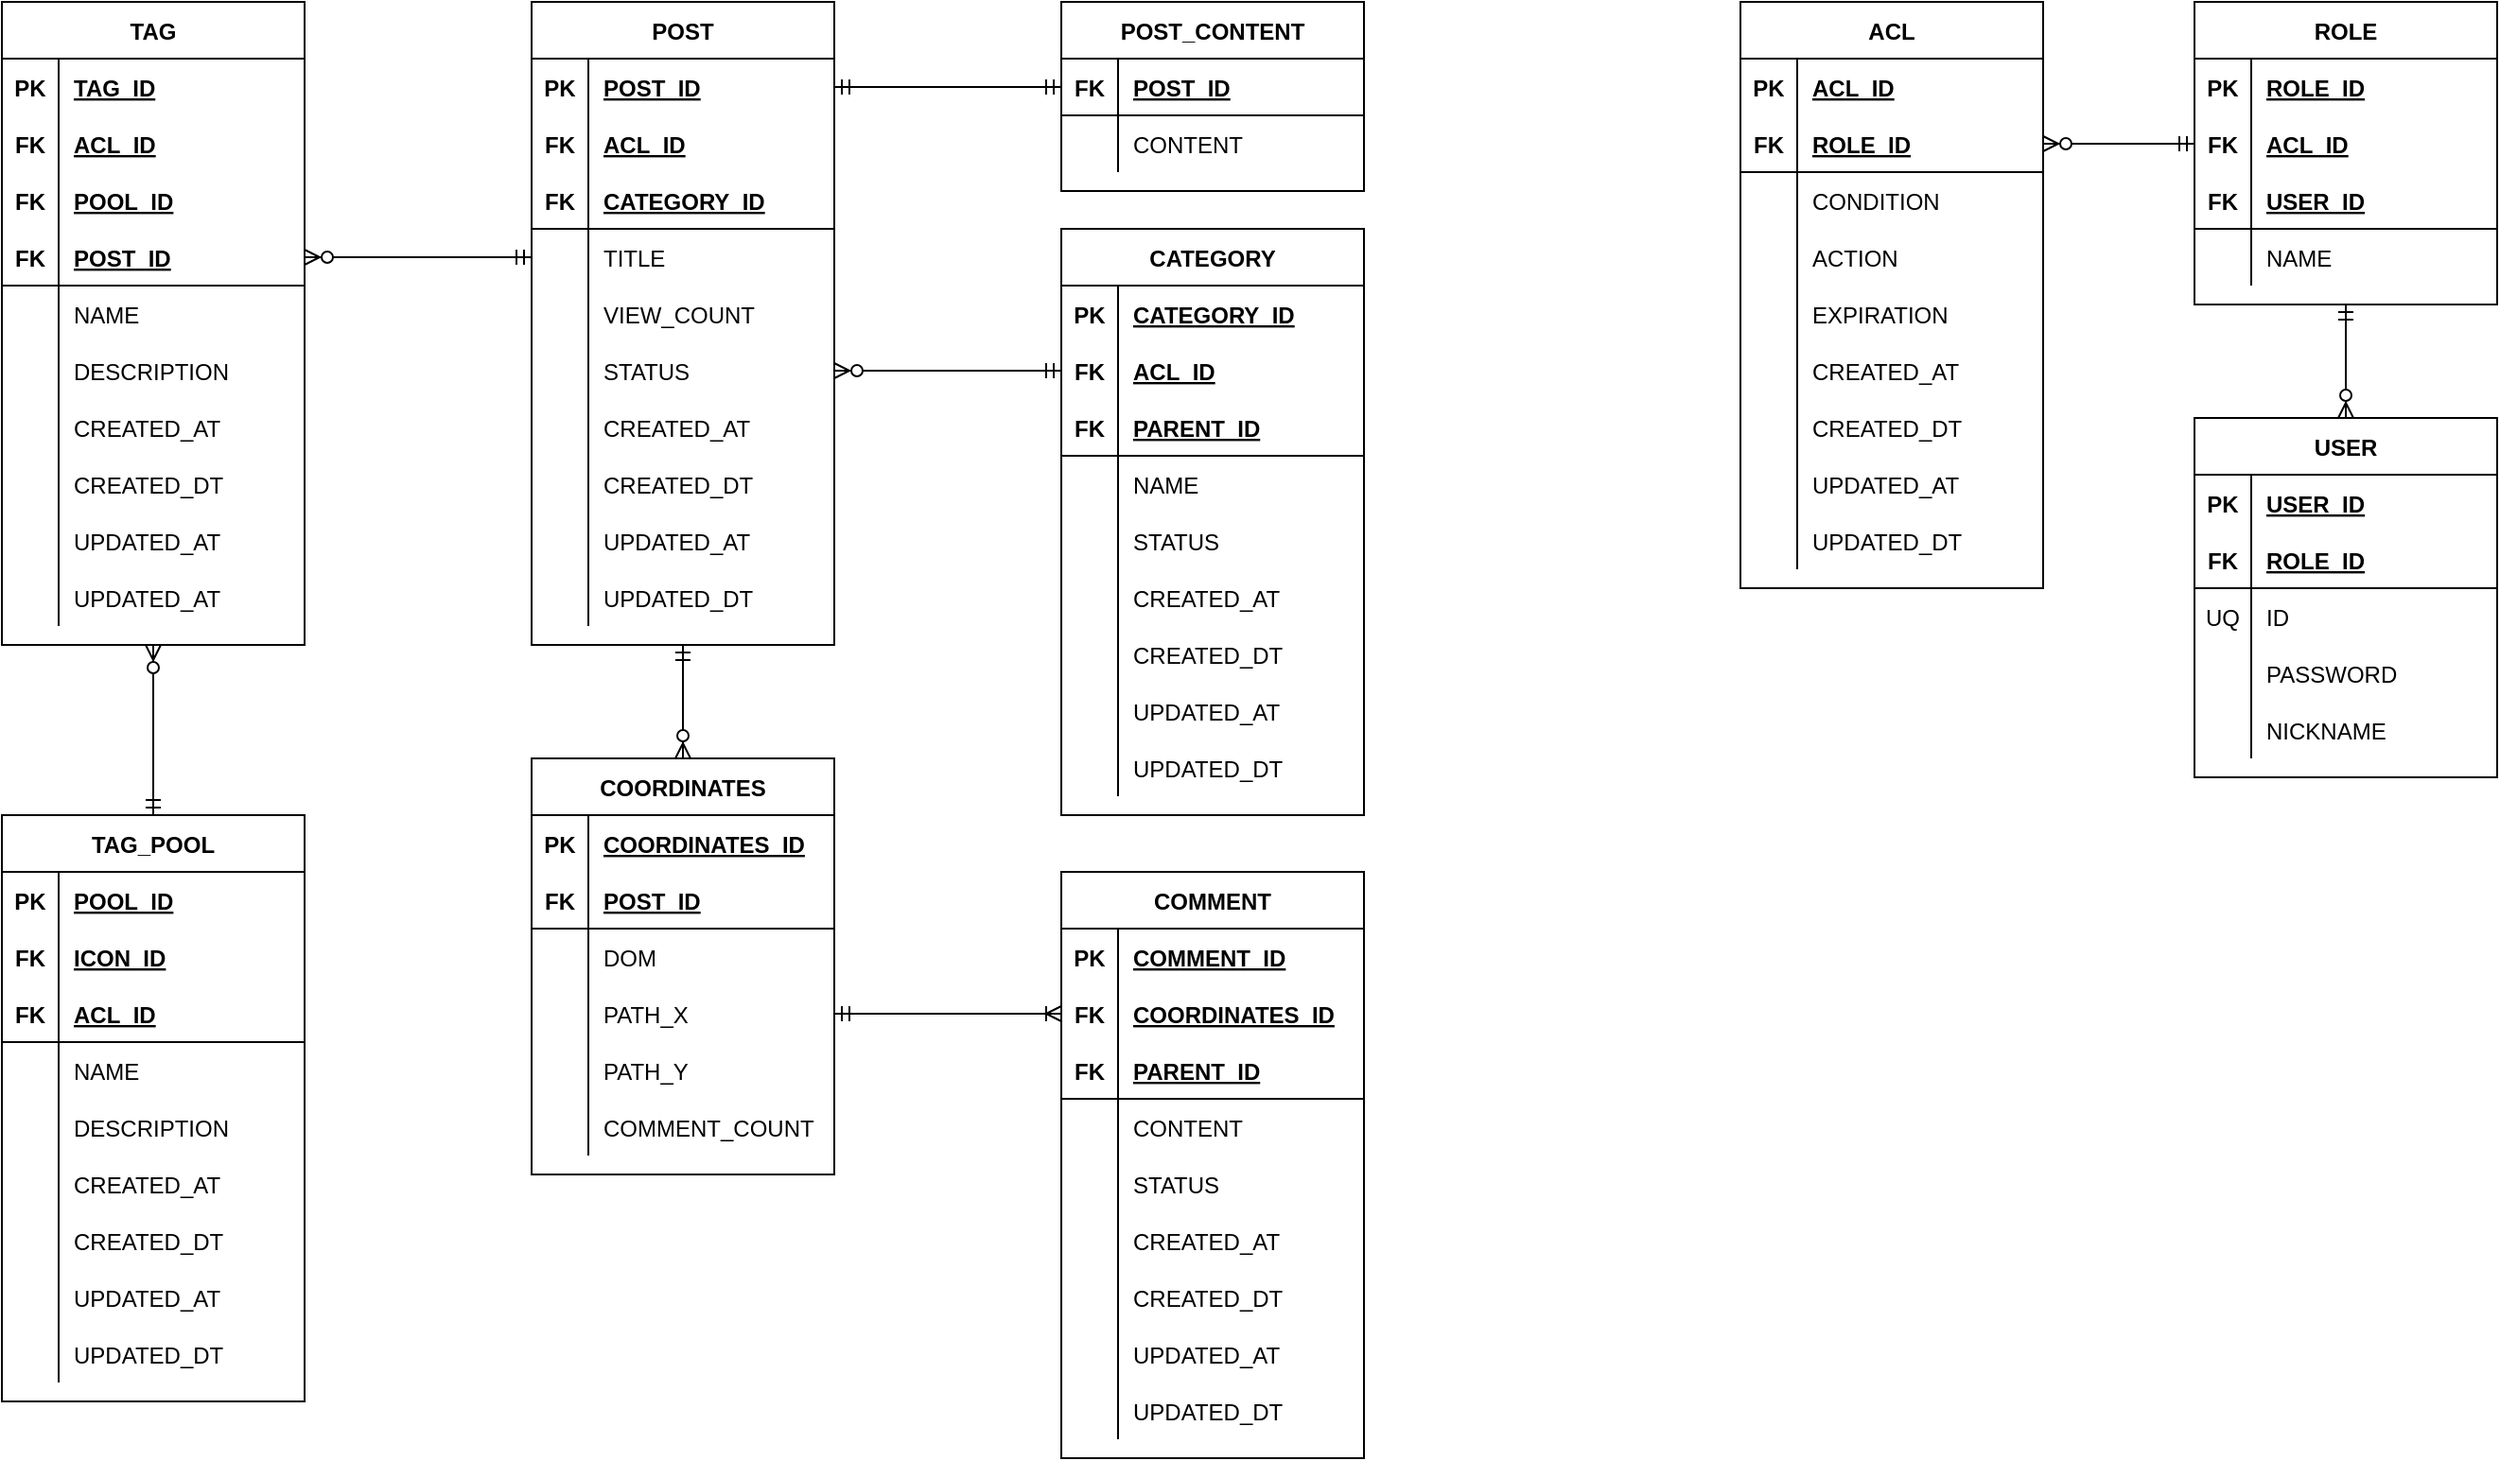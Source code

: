 <mxfile version="13.8.8" type="github">
  <diagram id="ZJH2KXF3Hf0ygEa9HQm_" name="Page-1">
    <mxGraphModel dx="1068" dy="543" grid="1" gridSize="10" guides="1" tooltips="1" connect="1" arrows="1" fold="1" page="1" pageScale="1" pageWidth="827" pageHeight="1169" math="0" shadow="0">
      <root>
        <mxCell id="0" />
        <mxCell id="1" parent="0" />
        <mxCell id="SgAjs9JcpNOgj-9wzefd-2" value="POST" style="shape=table;startSize=30;container=1;collapsible=1;childLayout=tableLayout;fixedRows=1;rowLines=0;fontStyle=1;align=center;resizeLast=1;" parent="1" vertex="1">
          <mxGeometry x="680" y="370" width="160" height="340" as="geometry" />
        </mxCell>
        <mxCell id="SgAjs9JcpNOgj-9wzefd-3" value="" style="shape=partialRectangle;collapsible=0;dropTarget=0;pointerEvents=0;fillColor=none;top=0;left=0;bottom=0;right=0;points=[[0,0.5],[1,0.5]];portConstraint=eastwest;" parent="SgAjs9JcpNOgj-9wzefd-2" vertex="1">
          <mxGeometry y="30" width="160" height="30" as="geometry" />
        </mxCell>
        <mxCell id="SgAjs9JcpNOgj-9wzefd-4" value="PK" style="shape=partialRectangle;connectable=0;fillColor=none;top=0;left=0;bottom=0;right=0;fontStyle=1;overflow=hidden;" parent="SgAjs9JcpNOgj-9wzefd-3" vertex="1">
          <mxGeometry width="30" height="30" as="geometry" />
        </mxCell>
        <mxCell id="SgAjs9JcpNOgj-9wzefd-5" value="POST_ID" style="shape=partialRectangle;connectable=0;fillColor=none;top=0;left=0;bottom=0;right=0;align=left;spacingLeft=6;fontStyle=5;overflow=hidden;" parent="SgAjs9JcpNOgj-9wzefd-3" vertex="1">
          <mxGeometry x="30" width="130" height="30" as="geometry" />
        </mxCell>
        <mxCell id="SgAjs9JcpNOgj-9wzefd-6" value="" style="shape=partialRectangle;collapsible=0;dropTarget=0;pointerEvents=0;fillColor=none;top=0;left=0;bottom=0;right=0;points=[[0,0.5],[1,0.5]];portConstraint=eastwest;" parent="SgAjs9JcpNOgj-9wzefd-2" vertex="1">
          <mxGeometry y="60" width="160" height="30" as="geometry" />
        </mxCell>
        <mxCell id="SgAjs9JcpNOgj-9wzefd-7" value="FK" style="shape=partialRectangle;connectable=0;fillColor=none;top=0;left=0;bottom=0;right=0;editable=1;overflow=hidden;fontStyle=1" parent="SgAjs9JcpNOgj-9wzefd-6" vertex="1">
          <mxGeometry width="30" height="30" as="geometry" />
        </mxCell>
        <mxCell id="SgAjs9JcpNOgj-9wzefd-8" value="ACL_ID" style="shape=partialRectangle;connectable=0;fillColor=none;top=0;left=0;bottom=0;right=0;align=left;spacingLeft=6;overflow=hidden;fontStyle=5" parent="SgAjs9JcpNOgj-9wzefd-6" vertex="1">
          <mxGeometry x="30" width="130" height="30" as="geometry" />
        </mxCell>
        <mxCell id="SgAjs9JcpNOgj-9wzefd-9" value="" style="shape=partialRectangle;collapsible=0;dropTarget=0;pointerEvents=0;fillColor=none;top=0;left=0;bottom=1;right=0;points=[[0,0.5],[1,0.5]];portConstraint=eastwest;" parent="SgAjs9JcpNOgj-9wzefd-2" vertex="1">
          <mxGeometry y="90" width="160" height="30" as="geometry" />
        </mxCell>
        <mxCell id="SgAjs9JcpNOgj-9wzefd-10" value="FK" style="shape=partialRectangle;connectable=0;fillColor=none;top=0;left=0;bottom=0;right=0;fontStyle=1;overflow=hidden;" parent="SgAjs9JcpNOgj-9wzefd-9" vertex="1">
          <mxGeometry width="30" height="30" as="geometry" />
        </mxCell>
        <mxCell id="SgAjs9JcpNOgj-9wzefd-11" value="CATEGORY_ID" style="shape=partialRectangle;connectable=0;fillColor=none;top=0;left=0;bottom=0;right=0;align=left;spacingLeft=6;fontStyle=5;overflow=hidden;" parent="SgAjs9JcpNOgj-9wzefd-9" vertex="1">
          <mxGeometry x="30" width="130" height="30" as="geometry" />
        </mxCell>
        <mxCell id="SgAjs9JcpNOgj-9wzefd-12" value="" style="shape=partialRectangle;collapsible=0;dropTarget=0;pointerEvents=0;fillColor=none;top=0;left=0;bottom=0;right=0;points=[[0,0.5],[1,0.5]];portConstraint=eastwest;" parent="SgAjs9JcpNOgj-9wzefd-2" vertex="1">
          <mxGeometry y="120" width="160" height="30" as="geometry" />
        </mxCell>
        <mxCell id="SgAjs9JcpNOgj-9wzefd-13" value="" style="shape=partialRectangle;connectable=0;fillColor=none;top=0;left=0;bottom=0;right=0;editable=1;overflow=hidden;" parent="SgAjs9JcpNOgj-9wzefd-12" vertex="1">
          <mxGeometry width="30" height="30" as="geometry" />
        </mxCell>
        <mxCell id="SgAjs9JcpNOgj-9wzefd-14" value="TITLE" style="shape=partialRectangle;connectable=0;fillColor=none;top=0;left=0;bottom=0;right=0;align=left;spacingLeft=6;overflow=hidden;" parent="SgAjs9JcpNOgj-9wzefd-12" vertex="1">
          <mxGeometry x="30" width="130" height="30" as="geometry" />
        </mxCell>
        <mxCell id="SgAjs9JcpNOgj-9wzefd-15" value="" style="shape=partialRectangle;collapsible=0;dropTarget=0;pointerEvents=0;fillColor=none;top=0;left=0;bottom=0;right=0;points=[[0,0.5],[1,0.5]];portConstraint=eastwest;" parent="SgAjs9JcpNOgj-9wzefd-2" vertex="1">
          <mxGeometry y="150" width="160" height="30" as="geometry" />
        </mxCell>
        <mxCell id="SgAjs9JcpNOgj-9wzefd-16" value="" style="shape=partialRectangle;connectable=0;fillColor=none;top=0;left=0;bottom=0;right=0;editable=1;overflow=hidden;" parent="SgAjs9JcpNOgj-9wzefd-15" vertex="1">
          <mxGeometry width="30" height="30" as="geometry" />
        </mxCell>
        <mxCell id="SgAjs9JcpNOgj-9wzefd-17" value="VIEW_COUNT" style="shape=partialRectangle;connectable=0;fillColor=none;top=0;left=0;bottom=0;right=0;align=left;spacingLeft=6;overflow=hidden;" parent="SgAjs9JcpNOgj-9wzefd-15" vertex="1">
          <mxGeometry x="30" width="130" height="30" as="geometry" />
        </mxCell>
        <mxCell id="SgAjs9JcpNOgj-9wzefd-18" value="" style="shape=partialRectangle;collapsible=0;dropTarget=0;pointerEvents=0;fillColor=none;top=0;left=0;bottom=0;right=0;points=[[0,0.5],[1,0.5]];portConstraint=eastwest;" parent="SgAjs9JcpNOgj-9wzefd-2" vertex="1">
          <mxGeometry y="180" width="160" height="30" as="geometry" />
        </mxCell>
        <mxCell id="SgAjs9JcpNOgj-9wzefd-19" value="" style="shape=partialRectangle;connectable=0;fillColor=none;top=0;left=0;bottom=0;right=0;editable=1;overflow=hidden;" parent="SgAjs9JcpNOgj-9wzefd-18" vertex="1">
          <mxGeometry width="30" height="30" as="geometry" />
        </mxCell>
        <mxCell id="SgAjs9JcpNOgj-9wzefd-20" value="STATUS" style="shape=partialRectangle;connectable=0;fillColor=none;top=0;left=0;bottom=0;right=0;align=left;spacingLeft=6;overflow=hidden;" parent="SgAjs9JcpNOgj-9wzefd-18" vertex="1">
          <mxGeometry x="30" width="130" height="30" as="geometry" />
        </mxCell>
        <mxCell id="SgAjs9JcpNOgj-9wzefd-21" value="" style="shape=partialRectangle;collapsible=0;dropTarget=0;pointerEvents=0;fillColor=none;top=0;left=0;bottom=0;right=0;points=[[0,0.5],[1,0.5]];portConstraint=eastwest;" parent="SgAjs9JcpNOgj-9wzefd-2" vertex="1">
          <mxGeometry y="210" width="160" height="30" as="geometry" />
        </mxCell>
        <mxCell id="SgAjs9JcpNOgj-9wzefd-22" value="" style="shape=partialRectangle;connectable=0;fillColor=none;top=0;left=0;bottom=0;right=0;editable=1;overflow=hidden;" parent="SgAjs9JcpNOgj-9wzefd-21" vertex="1">
          <mxGeometry width="30" height="30" as="geometry" />
        </mxCell>
        <mxCell id="SgAjs9JcpNOgj-9wzefd-23" value="CREATED_AT" style="shape=partialRectangle;connectable=0;fillColor=none;top=0;left=0;bottom=0;right=0;align=left;spacingLeft=6;overflow=hidden;" parent="SgAjs9JcpNOgj-9wzefd-21" vertex="1">
          <mxGeometry x="30" width="130" height="30" as="geometry" />
        </mxCell>
        <mxCell id="SgAjs9JcpNOgj-9wzefd-24" value="" style="shape=partialRectangle;collapsible=0;dropTarget=0;pointerEvents=0;fillColor=none;top=0;left=0;bottom=0;right=0;points=[[0,0.5],[1,0.5]];portConstraint=eastwest;" parent="SgAjs9JcpNOgj-9wzefd-2" vertex="1">
          <mxGeometry y="240" width="160" height="30" as="geometry" />
        </mxCell>
        <mxCell id="SgAjs9JcpNOgj-9wzefd-25" value="" style="shape=partialRectangle;connectable=0;fillColor=none;top=0;left=0;bottom=0;right=0;editable=1;overflow=hidden;" parent="SgAjs9JcpNOgj-9wzefd-24" vertex="1">
          <mxGeometry width="30" height="30" as="geometry" />
        </mxCell>
        <mxCell id="SgAjs9JcpNOgj-9wzefd-26" value="CREATED_DT" style="shape=partialRectangle;connectable=0;fillColor=none;top=0;left=0;bottom=0;right=0;align=left;spacingLeft=6;overflow=hidden;" parent="SgAjs9JcpNOgj-9wzefd-24" vertex="1">
          <mxGeometry x="30" width="130" height="30" as="geometry" />
        </mxCell>
        <mxCell id="SgAjs9JcpNOgj-9wzefd-27" value="" style="shape=partialRectangle;collapsible=0;dropTarget=0;pointerEvents=0;fillColor=none;top=0;left=0;bottom=0;right=0;points=[[0,0.5],[1,0.5]];portConstraint=eastwest;" parent="SgAjs9JcpNOgj-9wzefd-2" vertex="1">
          <mxGeometry y="270" width="160" height="30" as="geometry" />
        </mxCell>
        <mxCell id="SgAjs9JcpNOgj-9wzefd-28" value="" style="shape=partialRectangle;connectable=0;fillColor=none;top=0;left=0;bottom=0;right=0;editable=1;overflow=hidden;" parent="SgAjs9JcpNOgj-9wzefd-27" vertex="1">
          <mxGeometry width="30" height="30" as="geometry" />
        </mxCell>
        <mxCell id="SgAjs9JcpNOgj-9wzefd-29" value="UPDATED_AT" style="shape=partialRectangle;connectable=0;fillColor=none;top=0;left=0;bottom=0;right=0;align=left;spacingLeft=6;overflow=hidden;" parent="SgAjs9JcpNOgj-9wzefd-27" vertex="1">
          <mxGeometry x="30" width="130" height="30" as="geometry" />
        </mxCell>
        <mxCell id="SgAjs9JcpNOgj-9wzefd-30" value="" style="shape=partialRectangle;collapsible=0;dropTarget=0;pointerEvents=0;fillColor=none;top=0;left=0;bottom=0;right=0;points=[[0,0.5],[1,0.5]];portConstraint=eastwest;" parent="SgAjs9JcpNOgj-9wzefd-2" vertex="1">
          <mxGeometry y="300" width="160" height="30" as="geometry" />
        </mxCell>
        <mxCell id="SgAjs9JcpNOgj-9wzefd-31" value="" style="shape=partialRectangle;connectable=0;fillColor=none;top=0;left=0;bottom=0;right=0;editable=1;overflow=hidden;" parent="SgAjs9JcpNOgj-9wzefd-30" vertex="1">
          <mxGeometry width="30" height="30" as="geometry" />
        </mxCell>
        <mxCell id="SgAjs9JcpNOgj-9wzefd-32" value="UPDATED_DT" style="shape=partialRectangle;connectable=0;fillColor=none;top=0;left=0;bottom=0;right=0;align=left;spacingLeft=6;overflow=hidden;" parent="SgAjs9JcpNOgj-9wzefd-30" vertex="1">
          <mxGeometry x="30" width="130" height="30" as="geometry" />
        </mxCell>
        <mxCell id="SgAjs9JcpNOgj-9wzefd-33" value="" style="fontSize=12;html=1;endArrow=ERmandOne;startArrow=ERmandOne;entryX=0;entryY=0.5;entryDx=0;entryDy=0;exitX=1;exitY=0.5;exitDx=0;exitDy=0;" parent="1" source="SgAjs9JcpNOgj-9wzefd-3" target="SgAjs9JcpNOgj-9wzefd-101" edge="1">
          <mxGeometry width="100" height="100" relative="1" as="geometry">
            <mxPoint x="900" y="460" as="sourcePoint" />
            <mxPoint x="720" y="320" as="targetPoint" />
          </mxGeometry>
        </mxCell>
        <mxCell id="SgAjs9JcpNOgj-9wzefd-34" value="" style="fontSize=12;html=1;endArrow=ERzeroToMany;startArrow=ERmandOne;entryX=1;entryY=0.5;entryDx=0;entryDy=0;exitX=0;exitY=0.5;exitDx=0;exitDy=0;" parent="1" source="SgAjs9JcpNOgj-9wzefd-111" target="SgAjs9JcpNOgj-9wzefd-18" edge="1">
          <mxGeometry width="100" height="100" relative="1" as="geometry">
            <mxPoint x="600" y="570" as="sourcePoint" />
            <mxPoint x="700" y="470" as="targetPoint" />
          </mxGeometry>
        </mxCell>
        <mxCell id="SgAjs9JcpNOgj-9wzefd-35" value="" style="fontSize=12;html=1;endArrow=ERzeroToMany;startArrow=ERmandOne;entryX=1;entryY=0.5;entryDx=0;entryDy=0;exitX=0;exitY=0.5;exitDx=0;exitDy=0;" parent="1" source="SgAjs9JcpNOgj-9wzefd-12" target="SgAjs9JcpNOgj-9wzefd-49" edge="1">
          <mxGeometry width="100" height="100" relative="1" as="geometry">
            <mxPoint x="600" y="590" as="sourcePoint" />
            <mxPoint x="700" y="490" as="targetPoint" />
          </mxGeometry>
        </mxCell>
        <mxCell id="SgAjs9JcpNOgj-9wzefd-36" value="TAG" style="shape=table;startSize=30;container=1;collapsible=1;childLayout=tableLayout;fixedRows=1;rowLines=0;fontStyle=1;align=center;resizeLast=1;" parent="1" vertex="1">
          <mxGeometry x="400" y="370" width="160" height="340" as="geometry" />
        </mxCell>
        <mxCell id="SgAjs9JcpNOgj-9wzefd-37" value="" style="shape=partialRectangle;collapsible=0;dropTarget=0;pointerEvents=0;fillColor=none;top=0;left=0;bottom=0;right=0;points=[[0,0.5],[1,0.5]];portConstraint=eastwest;fontStyle=4" parent="SgAjs9JcpNOgj-9wzefd-36" vertex="1">
          <mxGeometry y="30" width="160" height="30" as="geometry" />
        </mxCell>
        <mxCell id="SgAjs9JcpNOgj-9wzefd-38" value="PK" style="shape=partialRectangle;connectable=0;fillColor=none;top=0;left=0;bottom=0;right=0;fontStyle=1;overflow=hidden;" parent="SgAjs9JcpNOgj-9wzefd-37" vertex="1">
          <mxGeometry width="30" height="30" as="geometry" />
        </mxCell>
        <mxCell id="SgAjs9JcpNOgj-9wzefd-39" value="TAG_ID" style="shape=partialRectangle;connectable=0;fillColor=none;top=0;left=0;bottom=0;right=0;align=left;spacingLeft=6;fontStyle=5;overflow=hidden;" parent="SgAjs9JcpNOgj-9wzefd-37" vertex="1">
          <mxGeometry x="30" width="130" height="30" as="geometry" />
        </mxCell>
        <mxCell id="SgAjs9JcpNOgj-9wzefd-40" value="" style="shape=partialRectangle;collapsible=0;dropTarget=0;pointerEvents=0;fillColor=none;top=0;left=0;bottom=0;right=0;points=[[0,0.5],[1,0.5]];portConstraint=eastwest;" parent="SgAjs9JcpNOgj-9wzefd-36" vertex="1">
          <mxGeometry y="60" width="160" height="30" as="geometry" />
        </mxCell>
        <mxCell id="SgAjs9JcpNOgj-9wzefd-41" value="FK" style="shape=partialRectangle;connectable=0;fillColor=none;top=0;left=0;bottom=0;right=0;editable=1;overflow=hidden;fontStyle=1" parent="SgAjs9JcpNOgj-9wzefd-40" vertex="1">
          <mxGeometry width="30" height="30" as="geometry" />
        </mxCell>
        <mxCell id="SgAjs9JcpNOgj-9wzefd-42" value="ACL_ID" style="shape=partialRectangle;connectable=0;fillColor=none;top=0;left=0;bottom=0;right=0;align=left;spacingLeft=6;overflow=hidden;fontStyle=5" parent="SgAjs9JcpNOgj-9wzefd-40" vertex="1">
          <mxGeometry x="30" width="130" height="30" as="geometry" />
        </mxCell>
        <mxCell id="SgAjs9JcpNOgj-9wzefd-46" value="" style="shape=partialRectangle;collapsible=0;dropTarget=0;pointerEvents=0;fillColor=none;top=0;left=0;bottom=0;right=0;points=[[0,0.5],[1,0.5]];portConstraint=eastwest;" parent="SgAjs9JcpNOgj-9wzefd-36" vertex="1">
          <mxGeometry y="90" width="160" height="30" as="geometry" />
        </mxCell>
        <mxCell id="SgAjs9JcpNOgj-9wzefd-47" value="FK" style="shape=partialRectangle;connectable=0;fillColor=none;top=0;left=0;bottom=0;right=0;fontStyle=1;overflow=hidden;" parent="SgAjs9JcpNOgj-9wzefd-46" vertex="1">
          <mxGeometry width="30" height="30" as="geometry" />
        </mxCell>
        <mxCell id="SgAjs9JcpNOgj-9wzefd-48" value="POOL_ID" style="shape=partialRectangle;connectable=0;fillColor=none;top=0;left=0;bottom=0;right=0;align=left;spacingLeft=6;fontStyle=5;overflow=hidden;" parent="SgAjs9JcpNOgj-9wzefd-46" vertex="1">
          <mxGeometry x="30" width="130" height="30" as="geometry" />
        </mxCell>
        <mxCell id="SgAjs9JcpNOgj-9wzefd-49" value="" style="shape=partialRectangle;collapsible=0;dropTarget=0;pointerEvents=0;fillColor=none;top=0;left=0;bottom=1;right=0;points=[[0,0.5],[1,0.5]];portConstraint=eastwest;" parent="SgAjs9JcpNOgj-9wzefd-36" vertex="1">
          <mxGeometry y="120" width="160" height="30" as="geometry" />
        </mxCell>
        <mxCell id="SgAjs9JcpNOgj-9wzefd-50" value="FK" style="shape=partialRectangle;connectable=0;fillColor=none;top=0;left=0;bottom=0;right=0;fontStyle=1;overflow=hidden;" parent="SgAjs9JcpNOgj-9wzefd-49" vertex="1">
          <mxGeometry width="30" height="30" as="geometry" />
        </mxCell>
        <mxCell id="SgAjs9JcpNOgj-9wzefd-51" value="POST_ID" style="shape=partialRectangle;connectable=0;fillColor=none;top=0;left=0;bottom=0;right=0;align=left;spacingLeft=6;fontStyle=5;overflow=hidden;" parent="SgAjs9JcpNOgj-9wzefd-49" vertex="1">
          <mxGeometry x="30" width="130" height="30" as="geometry" />
        </mxCell>
        <mxCell id="SgAjs9JcpNOgj-9wzefd-52" value="" style="shape=partialRectangle;collapsible=0;dropTarget=0;pointerEvents=0;fillColor=none;top=0;left=0;bottom=0;right=0;points=[[0,0.5],[1,0.5]];portConstraint=eastwest;" parent="SgAjs9JcpNOgj-9wzefd-36" vertex="1">
          <mxGeometry y="150" width="160" height="30" as="geometry" />
        </mxCell>
        <mxCell id="SgAjs9JcpNOgj-9wzefd-53" value="" style="shape=partialRectangle;connectable=0;fillColor=none;top=0;left=0;bottom=0;right=0;editable=1;overflow=hidden;" parent="SgAjs9JcpNOgj-9wzefd-52" vertex="1">
          <mxGeometry width="30" height="30" as="geometry" />
        </mxCell>
        <mxCell id="SgAjs9JcpNOgj-9wzefd-54" value="NAME" style="shape=partialRectangle;connectable=0;fillColor=none;top=0;left=0;bottom=0;right=0;align=left;spacingLeft=6;overflow=hidden;" parent="SgAjs9JcpNOgj-9wzefd-52" vertex="1">
          <mxGeometry x="30" width="130" height="30" as="geometry" />
        </mxCell>
        <mxCell id="SgAjs9JcpNOgj-9wzefd-55" value="" style="shape=partialRectangle;collapsible=0;dropTarget=0;pointerEvents=0;fillColor=none;top=0;left=0;bottom=0;right=0;points=[[0,0.5],[1,0.5]];portConstraint=eastwest;" parent="SgAjs9JcpNOgj-9wzefd-36" vertex="1">
          <mxGeometry y="180" width="160" height="30" as="geometry" />
        </mxCell>
        <mxCell id="SgAjs9JcpNOgj-9wzefd-56" value="" style="shape=partialRectangle;connectable=0;fillColor=none;top=0;left=0;bottom=0;right=0;editable=1;overflow=hidden;" parent="SgAjs9JcpNOgj-9wzefd-55" vertex="1">
          <mxGeometry width="30" height="30" as="geometry" />
        </mxCell>
        <mxCell id="SgAjs9JcpNOgj-9wzefd-57" value="DESCRIPTION" style="shape=partialRectangle;connectable=0;fillColor=none;top=0;left=0;bottom=0;right=0;align=left;spacingLeft=6;overflow=hidden;" parent="SgAjs9JcpNOgj-9wzefd-55" vertex="1">
          <mxGeometry x="30" width="130" height="30" as="geometry" />
        </mxCell>
        <mxCell id="SgAjs9JcpNOgj-9wzefd-58" value="" style="shape=partialRectangle;collapsible=0;dropTarget=0;pointerEvents=0;fillColor=none;top=0;left=0;bottom=0;right=0;points=[[0,0.5],[1,0.5]];portConstraint=eastwest;" parent="SgAjs9JcpNOgj-9wzefd-36" vertex="1">
          <mxGeometry y="210" width="160" height="30" as="geometry" />
        </mxCell>
        <mxCell id="SgAjs9JcpNOgj-9wzefd-59" value="" style="shape=partialRectangle;connectable=0;fillColor=none;top=0;left=0;bottom=0;right=0;editable=1;overflow=hidden;" parent="SgAjs9JcpNOgj-9wzefd-58" vertex="1">
          <mxGeometry width="30" height="30" as="geometry" />
        </mxCell>
        <mxCell id="SgAjs9JcpNOgj-9wzefd-60" value="CREATED_AT" style="shape=partialRectangle;connectable=0;fillColor=none;top=0;left=0;bottom=0;right=0;align=left;spacingLeft=6;overflow=hidden;" parent="SgAjs9JcpNOgj-9wzefd-58" vertex="1">
          <mxGeometry x="30" width="130" height="30" as="geometry" />
        </mxCell>
        <mxCell id="SgAjs9JcpNOgj-9wzefd-61" value="" style="shape=partialRectangle;collapsible=0;dropTarget=0;pointerEvents=0;fillColor=none;top=0;left=0;bottom=0;right=0;points=[[0,0.5],[1,0.5]];portConstraint=eastwest;" parent="SgAjs9JcpNOgj-9wzefd-36" vertex="1">
          <mxGeometry y="240" width="160" height="30" as="geometry" />
        </mxCell>
        <mxCell id="SgAjs9JcpNOgj-9wzefd-62" value="" style="shape=partialRectangle;connectable=0;fillColor=none;top=0;left=0;bottom=0;right=0;editable=1;overflow=hidden;" parent="SgAjs9JcpNOgj-9wzefd-61" vertex="1">
          <mxGeometry width="30" height="30" as="geometry" />
        </mxCell>
        <mxCell id="SgAjs9JcpNOgj-9wzefd-63" value="CREATED_DT" style="shape=partialRectangle;connectable=0;fillColor=none;top=0;left=0;bottom=0;right=0;align=left;spacingLeft=6;overflow=hidden;" parent="SgAjs9JcpNOgj-9wzefd-61" vertex="1">
          <mxGeometry x="30" width="130" height="30" as="geometry" />
        </mxCell>
        <mxCell id="SgAjs9JcpNOgj-9wzefd-64" value="" style="shape=partialRectangle;collapsible=0;dropTarget=0;pointerEvents=0;fillColor=none;top=0;left=0;bottom=0;right=0;points=[[0,0.5],[1,0.5]];portConstraint=eastwest;" parent="SgAjs9JcpNOgj-9wzefd-36" vertex="1">
          <mxGeometry y="270" width="160" height="30" as="geometry" />
        </mxCell>
        <mxCell id="SgAjs9JcpNOgj-9wzefd-65" value="" style="shape=partialRectangle;connectable=0;fillColor=none;top=0;left=0;bottom=0;right=0;editable=1;overflow=hidden;" parent="SgAjs9JcpNOgj-9wzefd-64" vertex="1">
          <mxGeometry width="30" height="30" as="geometry" />
        </mxCell>
        <mxCell id="SgAjs9JcpNOgj-9wzefd-66" value="UPDATED_AT" style="shape=partialRectangle;connectable=0;fillColor=none;top=0;left=0;bottom=0;right=0;align=left;spacingLeft=6;overflow=hidden;" parent="SgAjs9JcpNOgj-9wzefd-64" vertex="1">
          <mxGeometry x="30" width="130" height="30" as="geometry" />
        </mxCell>
        <mxCell id="SgAjs9JcpNOgj-9wzefd-67" value="" style="shape=partialRectangle;collapsible=0;dropTarget=0;pointerEvents=0;fillColor=none;top=0;left=0;bottom=0;right=0;points=[[0,0.5],[1,0.5]];portConstraint=eastwest;" parent="SgAjs9JcpNOgj-9wzefd-36" vertex="1">
          <mxGeometry y="300" width="160" height="30" as="geometry" />
        </mxCell>
        <mxCell id="SgAjs9JcpNOgj-9wzefd-68" value="" style="shape=partialRectangle;connectable=0;fillColor=none;top=0;left=0;bottom=0;right=0;editable=1;overflow=hidden;" parent="SgAjs9JcpNOgj-9wzefd-67" vertex="1">
          <mxGeometry width="30" height="30" as="geometry" />
        </mxCell>
        <mxCell id="SgAjs9JcpNOgj-9wzefd-69" value="UPDATED_AT" style="shape=partialRectangle;connectable=0;fillColor=none;top=0;left=0;bottom=0;right=0;align=left;spacingLeft=6;overflow=hidden;" parent="SgAjs9JcpNOgj-9wzefd-67" vertex="1">
          <mxGeometry x="30" width="130" height="30" as="geometry" />
        </mxCell>
        <mxCell id="SgAjs9JcpNOgj-9wzefd-70" value="" style="fontSize=12;html=1;endArrow=ERzeroToMany;startArrow=ERmandOne;exitX=0.5;exitY=0;exitDx=0;exitDy=0;entryX=0.5;entryY=1;entryDx=0;entryDy=0;" parent="1" source="SgAjs9JcpNOgj-9wzefd-71" target="SgAjs9JcpNOgj-9wzefd-36" edge="1">
          <mxGeometry width="100" height="100" relative="1" as="geometry">
            <mxPoint x="600" y="770" as="sourcePoint" />
            <mxPoint x="700" y="670" as="targetPoint" />
          </mxGeometry>
        </mxCell>
        <mxCell id="SgAjs9JcpNOgj-9wzefd-71" value="TAG_POOL" style="shape=table;startSize=30;container=1;collapsible=1;childLayout=tableLayout;fixedRows=1;rowLines=0;fontStyle=1;align=center;resizeLast=1;" parent="1" vertex="1">
          <mxGeometry x="400" y="800" width="160" height="310" as="geometry" />
        </mxCell>
        <mxCell id="SgAjs9JcpNOgj-9wzefd-72" value="" style="shape=partialRectangle;collapsible=0;dropTarget=0;pointerEvents=0;fillColor=none;top=0;left=0;bottom=0;right=0;points=[[0,0.5],[1,0.5]];portConstraint=eastwest;" parent="SgAjs9JcpNOgj-9wzefd-71" vertex="1">
          <mxGeometry y="30" width="160" height="30" as="geometry" />
        </mxCell>
        <mxCell id="SgAjs9JcpNOgj-9wzefd-73" value="PK" style="shape=partialRectangle;connectable=0;fillColor=none;top=0;left=0;bottom=0;right=0;fontStyle=1;overflow=hidden;" parent="SgAjs9JcpNOgj-9wzefd-72" vertex="1">
          <mxGeometry width="30" height="30" as="geometry" />
        </mxCell>
        <mxCell id="SgAjs9JcpNOgj-9wzefd-74" value="POOL_ID" style="shape=partialRectangle;connectable=0;fillColor=none;top=0;left=0;bottom=0;right=0;align=left;spacingLeft=6;fontStyle=5;overflow=hidden;" parent="SgAjs9JcpNOgj-9wzefd-72" vertex="1">
          <mxGeometry x="30" width="130" height="30" as="geometry" />
        </mxCell>
        <mxCell id="SgAjs9JcpNOgj-9wzefd-75" value="" style="shape=partialRectangle;collapsible=0;dropTarget=0;pointerEvents=0;fillColor=none;top=0;left=0;bottom=0;right=0;points=[[0,0.5],[1,0.5]];portConstraint=eastwest;" parent="SgAjs9JcpNOgj-9wzefd-71" vertex="1">
          <mxGeometry y="60" width="160" height="30" as="geometry" />
        </mxCell>
        <mxCell id="SgAjs9JcpNOgj-9wzefd-76" value="FK" style="shape=partialRectangle;connectable=0;fillColor=none;top=0;left=0;bottom=0;right=0;fontStyle=1;overflow=hidden;" parent="SgAjs9JcpNOgj-9wzefd-75" vertex="1">
          <mxGeometry width="30" height="30" as="geometry" />
        </mxCell>
        <mxCell id="SgAjs9JcpNOgj-9wzefd-77" value="ICON_ID" style="shape=partialRectangle;connectable=0;fillColor=none;top=0;left=0;bottom=0;right=0;align=left;spacingLeft=6;fontStyle=5;overflow=hidden;" parent="SgAjs9JcpNOgj-9wzefd-75" vertex="1">
          <mxGeometry x="30" width="130" height="30" as="geometry" />
        </mxCell>
        <mxCell id="SgAjs9JcpNOgj-9wzefd-78" value="" style="shape=partialRectangle;collapsible=0;dropTarget=0;pointerEvents=0;fillColor=none;top=0;left=0;bottom=1;right=0;points=[[0,0.5],[1,0.5]];portConstraint=eastwest;" parent="SgAjs9JcpNOgj-9wzefd-71" vertex="1">
          <mxGeometry y="90" width="160" height="30" as="geometry" />
        </mxCell>
        <mxCell id="SgAjs9JcpNOgj-9wzefd-79" value="FK" style="shape=partialRectangle;connectable=0;fillColor=none;top=0;left=0;bottom=0;right=0;fontStyle=1;overflow=hidden;" parent="SgAjs9JcpNOgj-9wzefd-78" vertex="1">
          <mxGeometry width="30" height="30" as="geometry" />
        </mxCell>
        <mxCell id="SgAjs9JcpNOgj-9wzefd-80" value="ACL_ID" style="shape=partialRectangle;connectable=0;fillColor=none;top=0;left=0;bottom=0;right=0;align=left;spacingLeft=6;fontStyle=5;overflow=hidden;" parent="SgAjs9JcpNOgj-9wzefd-78" vertex="1">
          <mxGeometry x="30" width="130" height="30" as="geometry" />
        </mxCell>
        <mxCell id="SgAjs9JcpNOgj-9wzefd-81" value="" style="shape=partialRectangle;collapsible=0;dropTarget=0;pointerEvents=0;fillColor=none;top=0;left=0;bottom=0;right=0;points=[[0,0.5],[1,0.5]];portConstraint=eastwest;" parent="SgAjs9JcpNOgj-9wzefd-71" vertex="1">
          <mxGeometry y="120" width="160" height="30" as="geometry" />
        </mxCell>
        <mxCell id="SgAjs9JcpNOgj-9wzefd-82" value="" style="shape=partialRectangle;connectable=0;fillColor=none;top=0;left=0;bottom=0;right=0;editable=1;overflow=hidden;" parent="SgAjs9JcpNOgj-9wzefd-81" vertex="1">
          <mxGeometry width="30" height="30" as="geometry" />
        </mxCell>
        <mxCell id="SgAjs9JcpNOgj-9wzefd-83" value="NAME" style="shape=partialRectangle;connectable=0;fillColor=none;top=0;left=0;bottom=0;right=0;align=left;spacingLeft=6;overflow=hidden;" parent="SgAjs9JcpNOgj-9wzefd-81" vertex="1">
          <mxGeometry x="30" width="130" height="30" as="geometry" />
        </mxCell>
        <mxCell id="SgAjs9JcpNOgj-9wzefd-84" value="" style="shape=partialRectangle;collapsible=0;dropTarget=0;pointerEvents=0;fillColor=none;top=0;left=0;bottom=0;right=0;points=[[0,0.5],[1,0.5]];portConstraint=eastwest;" parent="SgAjs9JcpNOgj-9wzefd-71" vertex="1">
          <mxGeometry y="150" width="160" height="30" as="geometry" />
        </mxCell>
        <mxCell id="SgAjs9JcpNOgj-9wzefd-85" value="" style="shape=partialRectangle;connectable=0;fillColor=none;top=0;left=0;bottom=0;right=0;editable=1;overflow=hidden;" parent="SgAjs9JcpNOgj-9wzefd-84" vertex="1">
          <mxGeometry width="30" height="30" as="geometry" />
        </mxCell>
        <mxCell id="SgAjs9JcpNOgj-9wzefd-86" value="DESCRIPTION" style="shape=partialRectangle;connectable=0;fillColor=none;top=0;left=0;bottom=0;right=0;align=left;spacingLeft=6;overflow=hidden;" parent="SgAjs9JcpNOgj-9wzefd-84" vertex="1">
          <mxGeometry x="30" width="130" height="30" as="geometry" />
        </mxCell>
        <mxCell id="SgAjs9JcpNOgj-9wzefd-87" value="" style="shape=partialRectangle;collapsible=0;dropTarget=0;pointerEvents=0;fillColor=none;top=0;left=0;bottom=0;right=0;points=[[0,0.5],[1,0.5]];portConstraint=eastwest;" parent="SgAjs9JcpNOgj-9wzefd-71" vertex="1">
          <mxGeometry y="180" width="160" height="30" as="geometry" />
        </mxCell>
        <mxCell id="SgAjs9JcpNOgj-9wzefd-88" value="" style="shape=partialRectangle;connectable=0;fillColor=none;top=0;left=0;bottom=0;right=0;editable=1;overflow=hidden;" parent="SgAjs9JcpNOgj-9wzefd-87" vertex="1">
          <mxGeometry width="30" height="30" as="geometry" />
        </mxCell>
        <mxCell id="SgAjs9JcpNOgj-9wzefd-89" value="CREATED_AT" style="shape=partialRectangle;connectable=0;fillColor=none;top=0;left=0;bottom=0;right=0;align=left;spacingLeft=6;overflow=hidden;" parent="SgAjs9JcpNOgj-9wzefd-87" vertex="1">
          <mxGeometry x="30" width="130" height="30" as="geometry" />
        </mxCell>
        <mxCell id="SgAjs9JcpNOgj-9wzefd-90" value="" style="shape=partialRectangle;collapsible=0;dropTarget=0;pointerEvents=0;fillColor=none;top=0;left=0;bottom=0;right=0;points=[[0,0.5],[1,0.5]];portConstraint=eastwest;" parent="SgAjs9JcpNOgj-9wzefd-71" vertex="1">
          <mxGeometry y="210" width="160" height="30" as="geometry" />
        </mxCell>
        <mxCell id="SgAjs9JcpNOgj-9wzefd-91" value="" style="shape=partialRectangle;connectable=0;fillColor=none;top=0;left=0;bottom=0;right=0;editable=1;overflow=hidden;" parent="SgAjs9JcpNOgj-9wzefd-90" vertex="1">
          <mxGeometry width="30" height="30" as="geometry" />
        </mxCell>
        <mxCell id="SgAjs9JcpNOgj-9wzefd-92" value="CREATED_DT" style="shape=partialRectangle;connectable=0;fillColor=none;top=0;left=0;bottom=0;right=0;align=left;spacingLeft=6;overflow=hidden;" parent="SgAjs9JcpNOgj-9wzefd-90" vertex="1">
          <mxGeometry x="30" width="130" height="30" as="geometry" />
        </mxCell>
        <mxCell id="SgAjs9JcpNOgj-9wzefd-93" value="" style="shape=partialRectangle;collapsible=0;dropTarget=0;pointerEvents=0;fillColor=none;top=0;left=0;bottom=0;right=0;points=[[0,0.5],[1,0.5]];portConstraint=eastwest;" parent="SgAjs9JcpNOgj-9wzefd-71" vertex="1">
          <mxGeometry y="240" width="160" height="30" as="geometry" />
        </mxCell>
        <mxCell id="SgAjs9JcpNOgj-9wzefd-94" value="" style="shape=partialRectangle;connectable=0;fillColor=none;top=0;left=0;bottom=0;right=0;editable=1;overflow=hidden;" parent="SgAjs9JcpNOgj-9wzefd-93" vertex="1">
          <mxGeometry width="30" height="30" as="geometry" />
        </mxCell>
        <mxCell id="SgAjs9JcpNOgj-9wzefd-95" value="UPDATED_AT" style="shape=partialRectangle;connectable=0;fillColor=none;top=0;left=0;bottom=0;right=0;align=left;spacingLeft=6;overflow=hidden;" parent="SgAjs9JcpNOgj-9wzefd-93" vertex="1">
          <mxGeometry x="30" width="130" height="30" as="geometry" />
        </mxCell>
        <mxCell id="SgAjs9JcpNOgj-9wzefd-96" value="" style="shape=partialRectangle;collapsible=0;dropTarget=0;pointerEvents=0;fillColor=none;top=0;left=0;bottom=0;right=0;points=[[0,0.5],[1,0.5]];portConstraint=eastwest;" parent="SgAjs9JcpNOgj-9wzefd-71" vertex="1">
          <mxGeometry y="270" width="160" height="30" as="geometry" />
        </mxCell>
        <mxCell id="SgAjs9JcpNOgj-9wzefd-97" value="" style="shape=partialRectangle;connectable=0;fillColor=none;top=0;left=0;bottom=0;right=0;editable=1;overflow=hidden;" parent="SgAjs9JcpNOgj-9wzefd-96" vertex="1">
          <mxGeometry width="30" height="30" as="geometry" />
        </mxCell>
        <mxCell id="SgAjs9JcpNOgj-9wzefd-98" value="UPDATED_DT" style="shape=partialRectangle;connectable=0;fillColor=none;top=0;left=0;bottom=0;right=0;align=left;spacingLeft=6;overflow=hidden;" parent="SgAjs9JcpNOgj-9wzefd-96" vertex="1">
          <mxGeometry x="30" width="130" height="30" as="geometry" />
        </mxCell>
        <mxCell id="SgAjs9JcpNOgj-9wzefd-99" value="" style="fontSize=12;html=1;endArrow=ERzeroToMany;startArrow=ERmandOne;exitX=0.5;exitY=1;exitDx=0;exitDy=0;entryX=0.5;entryY=0;entryDx=0;entryDy=0;" parent="1" source="SgAjs9JcpNOgj-9wzefd-2" target="SgAjs9JcpNOgj-9wzefd-135" edge="1">
          <mxGeometry width="100" height="100" relative="1" as="geometry">
            <mxPoint x="600" y="810" as="sourcePoint" />
            <mxPoint x="760" y="750" as="targetPoint" />
          </mxGeometry>
        </mxCell>
        <mxCell id="SgAjs9JcpNOgj-9wzefd-100" value="POST_CONTENT" style="shape=table;startSize=30;container=1;collapsible=1;childLayout=tableLayout;fixedRows=1;rowLines=0;fontStyle=1;align=center;resizeLast=1;" parent="1" vertex="1">
          <mxGeometry x="960" y="370" width="160" height="100" as="geometry" />
        </mxCell>
        <mxCell id="SgAjs9JcpNOgj-9wzefd-101" value="" style="shape=partialRectangle;collapsible=0;dropTarget=0;pointerEvents=0;fillColor=none;top=0;left=0;bottom=1;right=0;points=[[0,0.5],[1,0.5]];portConstraint=eastwest;" parent="SgAjs9JcpNOgj-9wzefd-100" vertex="1">
          <mxGeometry y="30" width="160" height="30" as="geometry" />
        </mxCell>
        <mxCell id="SgAjs9JcpNOgj-9wzefd-102" value="FK" style="shape=partialRectangle;connectable=0;fillColor=none;top=0;left=0;bottom=0;right=0;fontStyle=1;overflow=hidden;" parent="SgAjs9JcpNOgj-9wzefd-101" vertex="1">
          <mxGeometry width="30" height="30" as="geometry" />
        </mxCell>
        <mxCell id="SgAjs9JcpNOgj-9wzefd-103" value="POST_ID" style="shape=partialRectangle;connectable=0;fillColor=none;top=0;left=0;bottom=0;right=0;align=left;spacingLeft=6;fontStyle=5;overflow=hidden;" parent="SgAjs9JcpNOgj-9wzefd-101" vertex="1">
          <mxGeometry x="30" width="130" height="30" as="geometry" />
        </mxCell>
        <mxCell id="SgAjs9JcpNOgj-9wzefd-104" value="" style="shape=partialRectangle;collapsible=0;dropTarget=0;pointerEvents=0;fillColor=none;top=0;left=0;bottom=0;right=0;points=[[0,0.5],[1,0.5]];portConstraint=eastwest;" parent="SgAjs9JcpNOgj-9wzefd-100" vertex="1">
          <mxGeometry y="60" width="160" height="30" as="geometry" />
        </mxCell>
        <mxCell id="SgAjs9JcpNOgj-9wzefd-105" value="" style="shape=partialRectangle;connectable=0;fillColor=none;top=0;left=0;bottom=0;right=0;editable=1;overflow=hidden;" parent="SgAjs9JcpNOgj-9wzefd-104" vertex="1">
          <mxGeometry width="30" height="30" as="geometry" />
        </mxCell>
        <mxCell id="SgAjs9JcpNOgj-9wzefd-106" value="CONTENT" style="shape=partialRectangle;connectable=0;fillColor=none;top=0;left=0;bottom=0;right=0;align=left;spacingLeft=6;overflow=hidden;" parent="SgAjs9JcpNOgj-9wzefd-104" vertex="1">
          <mxGeometry x="30" width="130" height="30" as="geometry" />
        </mxCell>
        <mxCell id="SgAjs9JcpNOgj-9wzefd-107" value="CATEGORY" style="shape=table;startSize=30;container=1;collapsible=1;childLayout=tableLayout;fixedRows=1;rowLines=0;fontStyle=1;align=center;resizeLast=1;" parent="1" vertex="1">
          <mxGeometry x="960" y="490" width="160" height="310" as="geometry" />
        </mxCell>
        <mxCell id="SgAjs9JcpNOgj-9wzefd-108" value="" style="shape=partialRectangle;collapsible=0;dropTarget=0;pointerEvents=0;fillColor=none;top=0;left=0;bottom=0;right=0;points=[[0,0.5],[1,0.5]];portConstraint=eastwest;" parent="SgAjs9JcpNOgj-9wzefd-107" vertex="1">
          <mxGeometry y="30" width="160" height="30" as="geometry" />
        </mxCell>
        <mxCell id="SgAjs9JcpNOgj-9wzefd-109" value="PK" style="shape=partialRectangle;connectable=0;fillColor=none;top=0;left=0;bottom=0;right=0;fontStyle=1;overflow=hidden;" parent="SgAjs9JcpNOgj-9wzefd-108" vertex="1">
          <mxGeometry width="30" height="30" as="geometry" />
        </mxCell>
        <mxCell id="SgAjs9JcpNOgj-9wzefd-110" value="CATEGORY_ID" style="shape=partialRectangle;connectable=0;fillColor=none;top=0;left=0;bottom=0;right=0;align=left;spacingLeft=6;fontStyle=5;overflow=hidden;" parent="SgAjs9JcpNOgj-9wzefd-108" vertex="1">
          <mxGeometry x="30" width="130" height="30" as="geometry" />
        </mxCell>
        <mxCell id="SgAjs9JcpNOgj-9wzefd-111" value="" style="shape=partialRectangle;collapsible=0;dropTarget=0;pointerEvents=0;fillColor=none;top=0;left=0;bottom=0;right=0;points=[[0,0.5],[1,0.5]];portConstraint=eastwest;fontStyle=1" parent="SgAjs9JcpNOgj-9wzefd-107" vertex="1">
          <mxGeometry y="60" width="160" height="30" as="geometry" />
        </mxCell>
        <mxCell id="SgAjs9JcpNOgj-9wzefd-112" value="FK" style="shape=partialRectangle;connectable=0;fillColor=none;top=0;left=0;bottom=0;right=0;editable=1;overflow=hidden;fontStyle=1" parent="SgAjs9JcpNOgj-9wzefd-111" vertex="1">
          <mxGeometry width="30" height="30" as="geometry" />
        </mxCell>
        <mxCell id="SgAjs9JcpNOgj-9wzefd-113" value="ACL_ID" style="shape=partialRectangle;connectable=0;fillColor=none;top=0;left=0;bottom=0;right=0;align=left;spacingLeft=6;overflow=hidden;fontStyle=5" parent="SgAjs9JcpNOgj-9wzefd-111" vertex="1">
          <mxGeometry x="30" width="130" height="30" as="geometry" />
        </mxCell>
        <mxCell id="SgAjs9JcpNOgj-9wzefd-114" value="" style="shape=partialRectangle;collapsible=0;dropTarget=0;pointerEvents=0;fillColor=none;top=0;left=0;bottom=1;right=0;points=[[0,0.5],[1,0.5]];portConstraint=eastwest;" parent="SgAjs9JcpNOgj-9wzefd-107" vertex="1">
          <mxGeometry y="90" width="160" height="30" as="geometry" />
        </mxCell>
        <mxCell id="SgAjs9JcpNOgj-9wzefd-115" value="FK" style="shape=partialRectangle;connectable=0;fillColor=none;top=0;left=0;bottom=0;right=0;fontStyle=1;overflow=hidden;" parent="SgAjs9JcpNOgj-9wzefd-114" vertex="1">
          <mxGeometry width="30" height="30" as="geometry" />
        </mxCell>
        <mxCell id="SgAjs9JcpNOgj-9wzefd-116" value="PARENT_ID" style="shape=partialRectangle;connectable=0;fillColor=none;top=0;left=0;bottom=0;right=0;align=left;spacingLeft=6;fontStyle=5;overflow=hidden;" parent="SgAjs9JcpNOgj-9wzefd-114" vertex="1">
          <mxGeometry x="30" width="130" height="30" as="geometry" />
        </mxCell>
        <mxCell id="SgAjs9JcpNOgj-9wzefd-117" value="" style="shape=partialRectangle;collapsible=0;dropTarget=0;pointerEvents=0;fillColor=none;top=0;left=0;bottom=0;right=0;points=[[0,0.5],[1,0.5]];portConstraint=eastwest;" parent="SgAjs9JcpNOgj-9wzefd-107" vertex="1">
          <mxGeometry y="120" width="160" height="30" as="geometry" />
        </mxCell>
        <mxCell id="SgAjs9JcpNOgj-9wzefd-118" value="" style="shape=partialRectangle;connectable=0;fillColor=none;top=0;left=0;bottom=0;right=0;editable=1;overflow=hidden;" parent="SgAjs9JcpNOgj-9wzefd-117" vertex="1">
          <mxGeometry width="30" height="30" as="geometry" />
        </mxCell>
        <mxCell id="SgAjs9JcpNOgj-9wzefd-119" value="NAME" style="shape=partialRectangle;connectable=0;fillColor=none;top=0;left=0;bottom=0;right=0;align=left;spacingLeft=6;overflow=hidden;" parent="SgAjs9JcpNOgj-9wzefd-117" vertex="1">
          <mxGeometry x="30" width="130" height="30" as="geometry" />
        </mxCell>
        <mxCell id="SgAjs9JcpNOgj-9wzefd-120" value="" style="shape=partialRectangle;collapsible=0;dropTarget=0;pointerEvents=0;fillColor=none;top=0;left=0;bottom=0;right=0;points=[[0,0.5],[1,0.5]];portConstraint=eastwest;" parent="SgAjs9JcpNOgj-9wzefd-107" vertex="1">
          <mxGeometry y="150" width="160" height="30" as="geometry" />
        </mxCell>
        <mxCell id="SgAjs9JcpNOgj-9wzefd-121" value="" style="shape=partialRectangle;connectable=0;fillColor=none;top=0;left=0;bottom=0;right=0;editable=1;overflow=hidden;" parent="SgAjs9JcpNOgj-9wzefd-120" vertex="1">
          <mxGeometry width="30" height="30" as="geometry" />
        </mxCell>
        <mxCell id="SgAjs9JcpNOgj-9wzefd-122" value="STATUS" style="shape=partialRectangle;connectable=0;fillColor=none;top=0;left=0;bottom=0;right=0;align=left;spacingLeft=6;overflow=hidden;" parent="SgAjs9JcpNOgj-9wzefd-120" vertex="1">
          <mxGeometry x="30" width="130" height="30" as="geometry" />
        </mxCell>
        <mxCell id="SgAjs9JcpNOgj-9wzefd-123" value="" style="shape=partialRectangle;collapsible=0;dropTarget=0;pointerEvents=0;fillColor=none;top=0;left=0;bottom=0;right=0;points=[[0,0.5],[1,0.5]];portConstraint=eastwest;" parent="SgAjs9JcpNOgj-9wzefd-107" vertex="1">
          <mxGeometry y="180" width="160" height="30" as="geometry" />
        </mxCell>
        <mxCell id="SgAjs9JcpNOgj-9wzefd-124" value="" style="shape=partialRectangle;connectable=0;fillColor=none;top=0;left=0;bottom=0;right=0;editable=1;overflow=hidden;" parent="SgAjs9JcpNOgj-9wzefd-123" vertex="1">
          <mxGeometry width="30" height="30" as="geometry" />
        </mxCell>
        <mxCell id="SgAjs9JcpNOgj-9wzefd-125" value="CREATED_AT" style="shape=partialRectangle;connectable=0;fillColor=none;top=0;left=0;bottom=0;right=0;align=left;spacingLeft=6;overflow=hidden;" parent="SgAjs9JcpNOgj-9wzefd-123" vertex="1">
          <mxGeometry x="30" width="130" height="30" as="geometry" />
        </mxCell>
        <mxCell id="SgAjs9JcpNOgj-9wzefd-126" value="" style="shape=partialRectangle;collapsible=0;dropTarget=0;pointerEvents=0;fillColor=none;top=0;left=0;bottom=0;right=0;points=[[0,0.5],[1,0.5]];portConstraint=eastwest;" parent="SgAjs9JcpNOgj-9wzefd-107" vertex="1">
          <mxGeometry y="210" width="160" height="30" as="geometry" />
        </mxCell>
        <mxCell id="SgAjs9JcpNOgj-9wzefd-127" value="" style="shape=partialRectangle;connectable=0;fillColor=none;top=0;left=0;bottom=0;right=0;editable=1;overflow=hidden;" parent="SgAjs9JcpNOgj-9wzefd-126" vertex="1">
          <mxGeometry width="30" height="30" as="geometry" />
        </mxCell>
        <mxCell id="SgAjs9JcpNOgj-9wzefd-128" value="CREATED_DT" style="shape=partialRectangle;connectable=0;fillColor=none;top=0;left=0;bottom=0;right=0;align=left;spacingLeft=6;overflow=hidden;" parent="SgAjs9JcpNOgj-9wzefd-126" vertex="1">
          <mxGeometry x="30" width="130" height="30" as="geometry" />
        </mxCell>
        <mxCell id="SgAjs9JcpNOgj-9wzefd-129" value="" style="shape=partialRectangle;collapsible=0;dropTarget=0;pointerEvents=0;fillColor=none;top=0;left=0;bottom=0;right=0;points=[[0,0.5],[1,0.5]];portConstraint=eastwest;" parent="SgAjs9JcpNOgj-9wzefd-107" vertex="1">
          <mxGeometry y="240" width="160" height="30" as="geometry" />
        </mxCell>
        <mxCell id="SgAjs9JcpNOgj-9wzefd-130" value="" style="shape=partialRectangle;connectable=0;fillColor=none;top=0;left=0;bottom=0;right=0;editable=1;overflow=hidden;" parent="SgAjs9JcpNOgj-9wzefd-129" vertex="1">
          <mxGeometry width="30" height="30" as="geometry" />
        </mxCell>
        <mxCell id="SgAjs9JcpNOgj-9wzefd-131" value="UPDATED_AT" style="shape=partialRectangle;connectable=0;fillColor=none;top=0;left=0;bottom=0;right=0;align=left;spacingLeft=6;overflow=hidden;" parent="SgAjs9JcpNOgj-9wzefd-129" vertex="1">
          <mxGeometry x="30" width="130" height="30" as="geometry" />
        </mxCell>
        <mxCell id="SgAjs9JcpNOgj-9wzefd-132" value="" style="shape=partialRectangle;collapsible=0;dropTarget=0;pointerEvents=0;fillColor=none;top=0;left=0;bottom=0;right=0;points=[[0,0.5],[1,0.5]];portConstraint=eastwest;" parent="SgAjs9JcpNOgj-9wzefd-107" vertex="1">
          <mxGeometry y="270" width="160" height="30" as="geometry" />
        </mxCell>
        <mxCell id="SgAjs9JcpNOgj-9wzefd-133" value="" style="shape=partialRectangle;connectable=0;fillColor=none;top=0;left=0;bottom=0;right=0;editable=1;overflow=hidden;" parent="SgAjs9JcpNOgj-9wzefd-132" vertex="1">
          <mxGeometry width="30" height="30" as="geometry" />
        </mxCell>
        <mxCell id="SgAjs9JcpNOgj-9wzefd-134" value="UPDATED_DT" style="shape=partialRectangle;connectable=0;fillColor=none;top=0;left=0;bottom=0;right=0;align=left;spacingLeft=6;overflow=hidden;" parent="SgAjs9JcpNOgj-9wzefd-132" vertex="1">
          <mxGeometry x="30" width="130" height="30" as="geometry" />
        </mxCell>
        <mxCell id="SgAjs9JcpNOgj-9wzefd-135" value="COORDINATES" style="shape=table;startSize=30;container=1;collapsible=1;childLayout=tableLayout;fixedRows=1;rowLines=0;fontStyle=1;align=center;resizeLast=1;" parent="1" vertex="1">
          <mxGeometry x="680" y="770" width="160.0" height="220" as="geometry" />
        </mxCell>
        <mxCell id="SgAjs9JcpNOgj-9wzefd-136" value="" style="shape=partialRectangle;collapsible=0;dropTarget=0;pointerEvents=0;fillColor=none;top=0;left=0;bottom=0;right=0;points=[[0,0.5],[1,0.5]];portConstraint=eastwest;" parent="SgAjs9JcpNOgj-9wzefd-135" vertex="1">
          <mxGeometry y="30" width="160.0" height="30" as="geometry" />
        </mxCell>
        <mxCell id="SgAjs9JcpNOgj-9wzefd-137" value="PK" style="shape=partialRectangle;connectable=0;fillColor=none;top=0;left=0;bottom=0;right=0;fontStyle=1;overflow=hidden;" parent="SgAjs9JcpNOgj-9wzefd-136" vertex="1">
          <mxGeometry width="30.0" height="30" as="geometry" />
        </mxCell>
        <mxCell id="SgAjs9JcpNOgj-9wzefd-138" value="COORDINATES_ID" style="shape=partialRectangle;connectable=0;fillColor=none;top=0;left=0;bottom=0;right=0;align=left;spacingLeft=6;fontStyle=5;overflow=hidden;" parent="SgAjs9JcpNOgj-9wzefd-136" vertex="1">
          <mxGeometry x="30.0" width="130" height="30" as="geometry" />
        </mxCell>
        <mxCell id="SgAjs9JcpNOgj-9wzefd-139" value="" style="shape=partialRectangle;collapsible=0;dropTarget=0;pointerEvents=0;fillColor=none;top=0;left=0;bottom=1;right=0;points=[[0,0.5],[1,0.5]];portConstraint=eastwest;" parent="SgAjs9JcpNOgj-9wzefd-135" vertex="1">
          <mxGeometry y="60" width="160.0" height="30" as="geometry" />
        </mxCell>
        <mxCell id="SgAjs9JcpNOgj-9wzefd-140" value="FK" style="shape=partialRectangle;connectable=0;fillColor=none;top=0;left=0;bottom=0;right=0;fontStyle=1;overflow=hidden;" parent="SgAjs9JcpNOgj-9wzefd-139" vertex="1">
          <mxGeometry width="30.0" height="30" as="geometry" />
        </mxCell>
        <mxCell id="SgAjs9JcpNOgj-9wzefd-141" value="POST_ID" style="shape=partialRectangle;connectable=0;fillColor=none;top=0;left=0;bottom=0;right=0;align=left;spacingLeft=6;fontStyle=5;overflow=hidden;" parent="SgAjs9JcpNOgj-9wzefd-139" vertex="1">
          <mxGeometry x="30.0" width="130" height="30" as="geometry" />
        </mxCell>
        <mxCell id="SgAjs9JcpNOgj-9wzefd-142" value="" style="shape=partialRectangle;collapsible=0;dropTarget=0;pointerEvents=0;fillColor=none;top=0;left=0;bottom=0;right=0;points=[[0,0.5],[1,0.5]];portConstraint=eastwest;" parent="SgAjs9JcpNOgj-9wzefd-135" vertex="1">
          <mxGeometry y="90" width="160.0" height="30" as="geometry" />
        </mxCell>
        <mxCell id="SgAjs9JcpNOgj-9wzefd-143" value="" style="shape=partialRectangle;connectable=0;fillColor=none;top=0;left=0;bottom=0;right=0;editable=1;overflow=hidden;" parent="SgAjs9JcpNOgj-9wzefd-142" vertex="1">
          <mxGeometry width="30.0" height="30" as="geometry" />
        </mxCell>
        <mxCell id="SgAjs9JcpNOgj-9wzefd-144" value="DOM" style="shape=partialRectangle;connectable=0;fillColor=none;top=0;left=0;bottom=0;right=0;align=left;spacingLeft=6;overflow=hidden;" parent="SgAjs9JcpNOgj-9wzefd-142" vertex="1">
          <mxGeometry x="30.0" width="130" height="30" as="geometry" />
        </mxCell>
        <mxCell id="SgAjs9JcpNOgj-9wzefd-145" value="" style="shape=partialRectangle;collapsible=0;dropTarget=0;pointerEvents=0;fillColor=none;top=0;left=0;bottom=0;right=0;points=[[0,0.5],[1,0.5]];portConstraint=eastwest;" parent="SgAjs9JcpNOgj-9wzefd-135" vertex="1">
          <mxGeometry y="120" width="160.0" height="30" as="geometry" />
        </mxCell>
        <mxCell id="SgAjs9JcpNOgj-9wzefd-146" value="" style="shape=partialRectangle;connectable=0;fillColor=none;top=0;left=0;bottom=0;right=0;editable=1;overflow=hidden;" parent="SgAjs9JcpNOgj-9wzefd-145" vertex="1">
          <mxGeometry width="30.0" height="30" as="geometry" />
        </mxCell>
        <mxCell id="SgAjs9JcpNOgj-9wzefd-147" value="PATH_X" style="shape=partialRectangle;connectable=0;fillColor=none;top=0;left=0;bottom=0;right=0;align=left;spacingLeft=6;overflow=hidden;" parent="SgAjs9JcpNOgj-9wzefd-145" vertex="1">
          <mxGeometry x="30.0" width="130" height="30" as="geometry" />
        </mxCell>
        <mxCell id="SgAjs9JcpNOgj-9wzefd-148" value="" style="shape=partialRectangle;collapsible=0;dropTarget=0;pointerEvents=0;fillColor=none;top=0;left=0;bottom=0;right=0;points=[[0,0.5],[1,0.5]];portConstraint=eastwest;" parent="SgAjs9JcpNOgj-9wzefd-135" vertex="1">
          <mxGeometry y="150" width="160.0" height="30" as="geometry" />
        </mxCell>
        <mxCell id="SgAjs9JcpNOgj-9wzefd-149" value="" style="shape=partialRectangle;connectable=0;fillColor=none;top=0;left=0;bottom=0;right=0;editable=1;overflow=hidden;" parent="SgAjs9JcpNOgj-9wzefd-148" vertex="1">
          <mxGeometry width="30.0" height="30" as="geometry" />
        </mxCell>
        <mxCell id="SgAjs9JcpNOgj-9wzefd-150" value="PATH_Y" style="shape=partialRectangle;connectable=0;fillColor=none;top=0;left=0;bottom=0;right=0;align=left;spacingLeft=6;overflow=hidden;" parent="SgAjs9JcpNOgj-9wzefd-148" vertex="1">
          <mxGeometry x="30.0" width="130" height="30" as="geometry" />
        </mxCell>
        <mxCell id="SgAjs9JcpNOgj-9wzefd-151" value="" style="shape=partialRectangle;collapsible=0;dropTarget=0;pointerEvents=0;fillColor=none;top=0;left=0;bottom=0;right=0;points=[[0,0.5],[1,0.5]];portConstraint=eastwest;" parent="SgAjs9JcpNOgj-9wzefd-135" vertex="1">
          <mxGeometry y="180" width="160.0" height="30" as="geometry" />
        </mxCell>
        <mxCell id="SgAjs9JcpNOgj-9wzefd-152" value="" style="shape=partialRectangle;connectable=0;fillColor=none;top=0;left=0;bottom=0;right=0;editable=1;overflow=hidden;" parent="SgAjs9JcpNOgj-9wzefd-151" vertex="1">
          <mxGeometry width="30.0" height="30" as="geometry" />
        </mxCell>
        <mxCell id="SgAjs9JcpNOgj-9wzefd-153" value="COMMENT_COUNT" style="shape=partialRectangle;connectable=0;fillColor=none;top=0;left=0;bottom=0;right=0;align=left;spacingLeft=6;overflow=hidden;" parent="SgAjs9JcpNOgj-9wzefd-151" vertex="1">
          <mxGeometry x="30.0" width="130" height="30" as="geometry" />
        </mxCell>
        <mxCell id="SgAjs9JcpNOgj-9wzefd-154" value="" style="fontSize=12;html=1;endArrow=ERoneToMany;startArrow=ERmandOne;entryX=0;entryY=0.5;entryDx=0;entryDy=0;exitX=1;exitY=0.5;exitDx=0;exitDy=0;" parent="1" source="SgAjs9JcpNOgj-9wzefd-145" target="SgAjs9JcpNOgj-9wzefd-159" edge="1">
          <mxGeometry width="100" height="100" relative="1" as="geometry">
            <mxPoint x="710" y="1130" as="sourcePoint" />
            <mxPoint x="810" y="1030" as="targetPoint" />
          </mxGeometry>
        </mxCell>
        <mxCell id="SgAjs9JcpNOgj-9wzefd-155" value="COMMENT" style="shape=table;startSize=30;container=1;collapsible=1;childLayout=tableLayout;fixedRows=1;rowLines=0;fontStyle=1;align=center;resizeLast=1;" parent="1" vertex="1">
          <mxGeometry x="960" y="830" width="160" height="310" as="geometry" />
        </mxCell>
        <mxCell id="SgAjs9JcpNOgj-9wzefd-156" value="" style="shape=partialRectangle;collapsible=0;dropTarget=0;pointerEvents=0;fillColor=none;top=0;left=0;bottom=0;right=0;points=[[0,0.5],[1,0.5]];portConstraint=eastwest;" parent="SgAjs9JcpNOgj-9wzefd-155" vertex="1">
          <mxGeometry y="30" width="160" height="30" as="geometry" />
        </mxCell>
        <mxCell id="SgAjs9JcpNOgj-9wzefd-157" value="PK" style="shape=partialRectangle;connectable=0;fillColor=none;top=0;left=0;bottom=0;right=0;fontStyle=1;overflow=hidden;" parent="SgAjs9JcpNOgj-9wzefd-156" vertex="1">
          <mxGeometry width="30" height="30" as="geometry" />
        </mxCell>
        <mxCell id="SgAjs9JcpNOgj-9wzefd-158" value="COMMENT_ID" style="shape=partialRectangle;connectable=0;fillColor=none;top=0;left=0;bottom=0;right=0;align=left;spacingLeft=6;fontStyle=5;overflow=hidden;" parent="SgAjs9JcpNOgj-9wzefd-156" vertex="1">
          <mxGeometry x="30" width="130" height="30" as="geometry" />
        </mxCell>
        <mxCell id="SgAjs9JcpNOgj-9wzefd-159" value="" style="shape=partialRectangle;collapsible=0;dropTarget=0;pointerEvents=0;fillColor=none;top=0;left=0;bottom=0;right=0;points=[[0,0.5],[1,0.5]];portConstraint=eastwest;" parent="SgAjs9JcpNOgj-9wzefd-155" vertex="1">
          <mxGeometry y="60" width="160" height="30" as="geometry" />
        </mxCell>
        <mxCell id="SgAjs9JcpNOgj-9wzefd-160" value="FK" style="shape=partialRectangle;connectable=0;fillColor=none;top=0;left=0;bottom=0;right=0;fontStyle=1;overflow=hidden;" parent="SgAjs9JcpNOgj-9wzefd-159" vertex="1">
          <mxGeometry width="30" height="30" as="geometry" />
        </mxCell>
        <mxCell id="SgAjs9JcpNOgj-9wzefd-161" value="COORDINATES_ID" style="shape=partialRectangle;connectable=0;fillColor=none;top=0;left=0;bottom=0;right=0;align=left;spacingLeft=6;fontStyle=5;overflow=hidden;" parent="SgAjs9JcpNOgj-9wzefd-159" vertex="1">
          <mxGeometry x="30" width="130" height="30" as="geometry" />
        </mxCell>
        <mxCell id="SgAjs9JcpNOgj-9wzefd-162" value="" style="shape=partialRectangle;collapsible=0;dropTarget=0;pointerEvents=0;fillColor=none;top=0;left=0;bottom=1;right=0;points=[[0,0.5],[1,0.5]];portConstraint=eastwest;" parent="SgAjs9JcpNOgj-9wzefd-155" vertex="1">
          <mxGeometry y="90" width="160" height="30" as="geometry" />
        </mxCell>
        <mxCell id="SgAjs9JcpNOgj-9wzefd-163" value="FK" style="shape=partialRectangle;connectable=0;fillColor=none;top=0;left=0;bottom=0;right=0;fontStyle=1;overflow=hidden;" parent="SgAjs9JcpNOgj-9wzefd-162" vertex="1">
          <mxGeometry width="30" height="30" as="geometry" />
        </mxCell>
        <mxCell id="SgAjs9JcpNOgj-9wzefd-164" value="PARENT_ID" style="shape=partialRectangle;connectable=0;fillColor=none;top=0;left=0;bottom=0;right=0;align=left;spacingLeft=6;fontStyle=5;overflow=hidden;" parent="SgAjs9JcpNOgj-9wzefd-162" vertex="1">
          <mxGeometry x="30" width="130" height="30" as="geometry" />
        </mxCell>
        <mxCell id="SgAjs9JcpNOgj-9wzefd-165" value="" style="shape=partialRectangle;collapsible=0;dropTarget=0;pointerEvents=0;fillColor=none;top=0;left=0;bottom=0;right=0;points=[[0,0.5],[1,0.5]];portConstraint=eastwest;" parent="SgAjs9JcpNOgj-9wzefd-155" vertex="1">
          <mxGeometry y="120" width="160" height="30" as="geometry" />
        </mxCell>
        <mxCell id="SgAjs9JcpNOgj-9wzefd-166" value="" style="shape=partialRectangle;connectable=0;fillColor=none;top=0;left=0;bottom=0;right=0;editable=1;overflow=hidden;" parent="SgAjs9JcpNOgj-9wzefd-165" vertex="1">
          <mxGeometry width="30" height="30" as="geometry" />
        </mxCell>
        <mxCell id="SgAjs9JcpNOgj-9wzefd-167" value="CONTENT" style="shape=partialRectangle;connectable=0;fillColor=none;top=0;left=0;bottom=0;right=0;align=left;spacingLeft=6;overflow=hidden;" parent="SgAjs9JcpNOgj-9wzefd-165" vertex="1">
          <mxGeometry x="30" width="130" height="30" as="geometry" />
        </mxCell>
        <mxCell id="SgAjs9JcpNOgj-9wzefd-168" value="" style="shape=partialRectangle;collapsible=0;dropTarget=0;pointerEvents=0;fillColor=none;top=0;left=0;bottom=0;right=0;points=[[0,0.5],[1,0.5]];portConstraint=eastwest;" parent="SgAjs9JcpNOgj-9wzefd-155" vertex="1">
          <mxGeometry y="150" width="160" height="30" as="geometry" />
        </mxCell>
        <mxCell id="SgAjs9JcpNOgj-9wzefd-169" value="" style="shape=partialRectangle;connectable=0;fillColor=none;top=0;left=0;bottom=0;right=0;editable=1;overflow=hidden;" parent="SgAjs9JcpNOgj-9wzefd-168" vertex="1">
          <mxGeometry width="30" height="30" as="geometry" />
        </mxCell>
        <mxCell id="SgAjs9JcpNOgj-9wzefd-170" value="STATUS" style="shape=partialRectangle;connectable=0;fillColor=none;top=0;left=0;bottom=0;right=0;align=left;spacingLeft=6;overflow=hidden;" parent="SgAjs9JcpNOgj-9wzefd-168" vertex="1">
          <mxGeometry x="30" width="130" height="30" as="geometry" />
        </mxCell>
        <mxCell id="SgAjs9JcpNOgj-9wzefd-171" value="" style="shape=partialRectangle;collapsible=0;dropTarget=0;pointerEvents=0;fillColor=none;top=0;left=0;bottom=0;right=0;points=[[0,0.5],[1,0.5]];portConstraint=eastwest;" parent="SgAjs9JcpNOgj-9wzefd-155" vertex="1">
          <mxGeometry y="180" width="160" height="30" as="geometry" />
        </mxCell>
        <mxCell id="SgAjs9JcpNOgj-9wzefd-172" value="" style="shape=partialRectangle;connectable=0;fillColor=none;top=0;left=0;bottom=0;right=0;editable=1;overflow=hidden;" parent="SgAjs9JcpNOgj-9wzefd-171" vertex="1">
          <mxGeometry width="30" height="30" as="geometry" />
        </mxCell>
        <mxCell id="SgAjs9JcpNOgj-9wzefd-173" value="CREATED_AT" style="shape=partialRectangle;connectable=0;fillColor=none;top=0;left=0;bottom=0;right=0;align=left;spacingLeft=6;overflow=hidden;" parent="SgAjs9JcpNOgj-9wzefd-171" vertex="1">
          <mxGeometry x="30" width="130" height="30" as="geometry" />
        </mxCell>
        <mxCell id="SgAjs9JcpNOgj-9wzefd-174" value="" style="shape=partialRectangle;collapsible=0;dropTarget=0;pointerEvents=0;fillColor=none;top=0;left=0;bottom=0;right=0;points=[[0,0.5],[1,0.5]];portConstraint=eastwest;" parent="SgAjs9JcpNOgj-9wzefd-155" vertex="1">
          <mxGeometry y="210" width="160" height="30" as="geometry" />
        </mxCell>
        <mxCell id="SgAjs9JcpNOgj-9wzefd-175" value="" style="shape=partialRectangle;connectable=0;fillColor=none;top=0;left=0;bottom=0;right=0;editable=1;overflow=hidden;" parent="SgAjs9JcpNOgj-9wzefd-174" vertex="1">
          <mxGeometry width="30" height="30" as="geometry" />
        </mxCell>
        <mxCell id="SgAjs9JcpNOgj-9wzefd-176" value="CREATED_DT" style="shape=partialRectangle;connectable=0;fillColor=none;top=0;left=0;bottom=0;right=0;align=left;spacingLeft=6;overflow=hidden;" parent="SgAjs9JcpNOgj-9wzefd-174" vertex="1">
          <mxGeometry x="30" width="130" height="30" as="geometry" />
        </mxCell>
        <mxCell id="SgAjs9JcpNOgj-9wzefd-177" value="" style="shape=partialRectangle;collapsible=0;dropTarget=0;pointerEvents=0;fillColor=none;top=0;left=0;bottom=0;right=0;points=[[0,0.5],[1,0.5]];portConstraint=eastwest;" parent="SgAjs9JcpNOgj-9wzefd-155" vertex="1">
          <mxGeometry y="240" width="160" height="30" as="geometry" />
        </mxCell>
        <mxCell id="SgAjs9JcpNOgj-9wzefd-178" value="" style="shape=partialRectangle;connectable=0;fillColor=none;top=0;left=0;bottom=0;right=0;editable=1;overflow=hidden;" parent="SgAjs9JcpNOgj-9wzefd-177" vertex="1">
          <mxGeometry width="30" height="30" as="geometry" />
        </mxCell>
        <mxCell id="SgAjs9JcpNOgj-9wzefd-179" value="UPDATED_AT" style="shape=partialRectangle;connectable=0;fillColor=none;top=0;left=0;bottom=0;right=0;align=left;spacingLeft=6;overflow=hidden;" parent="SgAjs9JcpNOgj-9wzefd-177" vertex="1">
          <mxGeometry x="30" width="130" height="30" as="geometry" />
        </mxCell>
        <mxCell id="SgAjs9JcpNOgj-9wzefd-180" value="" style="shape=partialRectangle;collapsible=0;dropTarget=0;pointerEvents=0;fillColor=none;top=0;left=0;bottom=0;right=0;points=[[0,0.5],[1,0.5]];portConstraint=eastwest;" parent="SgAjs9JcpNOgj-9wzefd-155" vertex="1">
          <mxGeometry y="270" width="160" height="30" as="geometry" />
        </mxCell>
        <mxCell id="SgAjs9JcpNOgj-9wzefd-181" value="" style="shape=partialRectangle;connectable=0;fillColor=none;top=0;left=0;bottom=0;right=0;editable=1;overflow=hidden;" parent="SgAjs9JcpNOgj-9wzefd-180" vertex="1">
          <mxGeometry width="30" height="30" as="geometry" />
        </mxCell>
        <mxCell id="SgAjs9JcpNOgj-9wzefd-182" value="UPDATED_DT" style="shape=partialRectangle;connectable=0;fillColor=none;top=0;left=0;bottom=0;right=0;align=left;spacingLeft=6;overflow=hidden;" parent="SgAjs9JcpNOgj-9wzefd-180" vertex="1">
          <mxGeometry x="30" width="130" height="30" as="geometry" />
        </mxCell>
        <mxCell id="SgAjs9JcpNOgj-9wzefd-183" value="ACL" style="shape=table;startSize=30;container=1;collapsible=1;childLayout=tableLayout;fixedRows=1;rowLines=0;fontStyle=1;align=center;resizeLast=1;" parent="1" vertex="1">
          <mxGeometry x="1319" y="370" width="160" height="310" as="geometry" />
        </mxCell>
        <mxCell id="SgAjs9JcpNOgj-9wzefd-184" value="" style="shape=partialRectangle;collapsible=0;dropTarget=0;pointerEvents=0;fillColor=none;top=0;left=0;bottom=0;right=0;points=[[0,0.5],[1,0.5]];portConstraint=eastwest;" parent="SgAjs9JcpNOgj-9wzefd-183" vertex="1">
          <mxGeometry y="30" width="160" height="30" as="geometry" />
        </mxCell>
        <mxCell id="SgAjs9JcpNOgj-9wzefd-185" value="PK" style="shape=partialRectangle;connectable=0;fillColor=none;top=0;left=0;bottom=0;right=0;fontStyle=1;overflow=hidden;" parent="SgAjs9JcpNOgj-9wzefd-184" vertex="1">
          <mxGeometry width="30" height="30" as="geometry" />
        </mxCell>
        <mxCell id="SgAjs9JcpNOgj-9wzefd-186" value="ACL_ID" style="shape=partialRectangle;connectable=0;fillColor=none;top=0;left=0;bottom=0;right=0;align=left;spacingLeft=6;fontStyle=5;overflow=hidden;" parent="SgAjs9JcpNOgj-9wzefd-184" vertex="1">
          <mxGeometry x="30" width="130" height="30" as="geometry" />
        </mxCell>
        <mxCell id="SgAjs9JcpNOgj-9wzefd-187" value="" style="shape=partialRectangle;collapsible=0;dropTarget=0;pointerEvents=0;fillColor=none;top=0;left=0;bottom=1;right=0;points=[[0,0.5],[1,0.5]];portConstraint=eastwest;" parent="SgAjs9JcpNOgj-9wzefd-183" vertex="1">
          <mxGeometry y="60" width="160" height="30" as="geometry" />
        </mxCell>
        <mxCell id="SgAjs9JcpNOgj-9wzefd-188" value="FK" style="shape=partialRectangle;connectable=0;fillColor=none;top=0;left=0;bottom=0;right=0;fontStyle=1;overflow=hidden;" parent="SgAjs9JcpNOgj-9wzefd-187" vertex="1">
          <mxGeometry width="30" height="30" as="geometry" />
        </mxCell>
        <mxCell id="SgAjs9JcpNOgj-9wzefd-189" value="ROLE_ID" style="shape=partialRectangle;connectable=0;fillColor=none;top=0;left=0;bottom=0;right=0;align=left;spacingLeft=6;fontStyle=5;overflow=hidden;" parent="SgAjs9JcpNOgj-9wzefd-187" vertex="1">
          <mxGeometry x="30" width="130" height="30" as="geometry" />
        </mxCell>
        <mxCell id="SgAjs9JcpNOgj-9wzefd-190" value="" style="shape=partialRectangle;collapsible=0;dropTarget=0;pointerEvents=0;fillColor=none;top=0;left=0;bottom=0;right=0;points=[[0,0.5],[1,0.5]];portConstraint=eastwest;" parent="SgAjs9JcpNOgj-9wzefd-183" vertex="1">
          <mxGeometry y="90" width="160" height="30" as="geometry" />
        </mxCell>
        <mxCell id="SgAjs9JcpNOgj-9wzefd-191" value="" style="shape=partialRectangle;connectable=0;fillColor=none;top=0;left=0;bottom=0;right=0;editable=1;overflow=hidden;" parent="SgAjs9JcpNOgj-9wzefd-190" vertex="1">
          <mxGeometry width="30" height="30" as="geometry" />
        </mxCell>
        <mxCell id="SgAjs9JcpNOgj-9wzefd-192" value="CONDITION" style="shape=partialRectangle;connectable=0;fillColor=none;top=0;left=0;bottom=0;right=0;align=left;spacingLeft=6;overflow=hidden;" parent="SgAjs9JcpNOgj-9wzefd-190" vertex="1">
          <mxGeometry x="30" width="130" height="30" as="geometry" />
        </mxCell>
        <mxCell id="SgAjs9JcpNOgj-9wzefd-193" value="" style="shape=partialRectangle;collapsible=0;dropTarget=0;pointerEvents=0;fillColor=none;top=0;left=0;bottom=0;right=0;points=[[0,0.5],[1,0.5]];portConstraint=eastwest;" parent="SgAjs9JcpNOgj-9wzefd-183" vertex="1">
          <mxGeometry y="120" width="160" height="30" as="geometry" />
        </mxCell>
        <mxCell id="SgAjs9JcpNOgj-9wzefd-194" value="" style="shape=partialRectangle;connectable=0;fillColor=none;top=0;left=0;bottom=0;right=0;editable=1;overflow=hidden;" parent="SgAjs9JcpNOgj-9wzefd-193" vertex="1">
          <mxGeometry width="30" height="30" as="geometry" />
        </mxCell>
        <mxCell id="SgAjs9JcpNOgj-9wzefd-195" value="ACTION" style="shape=partialRectangle;connectable=0;fillColor=none;top=0;left=0;bottom=0;right=0;align=left;spacingLeft=6;overflow=hidden;" parent="SgAjs9JcpNOgj-9wzefd-193" vertex="1">
          <mxGeometry x="30" width="130" height="30" as="geometry" />
        </mxCell>
        <mxCell id="SgAjs9JcpNOgj-9wzefd-196" value="" style="shape=partialRectangle;collapsible=0;dropTarget=0;pointerEvents=0;fillColor=none;top=0;left=0;bottom=0;right=0;points=[[0,0.5],[1,0.5]];portConstraint=eastwest;" parent="SgAjs9JcpNOgj-9wzefd-183" vertex="1">
          <mxGeometry y="150" width="160" height="30" as="geometry" />
        </mxCell>
        <mxCell id="SgAjs9JcpNOgj-9wzefd-197" value="" style="shape=partialRectangle;connectable=0;fillColor=none;top=0;left=0;bottom=0;right=0;editable=1;overflow=hidden;" parent="SgAjs9JcpNOgj-9wzefd-196" vertex="1">
          <mxGeometry width="30" height="30" as="geometry" />
        </mxCell>
        <mxCell id="SgAjs9JcpNOgj-9wzefd-198" value="EXPIRATION" style="shape=partialRectangle;connectable=0;fillColor=none;top=0;left=0;bottom=0;right=0;align=left;spacingLeft=6;overflow=hidden;" parent="SgAjs9JcpNOgj-9wzefd-196" vertex="1">
          <mxGeometry x="30" width="130" height="30" as="geometry" />
        </mxCell>
        <mxCell id="SgAjs9JcpNOgj-9wzefd-199" value="" style="shape=partialRectangle;collapsible=0;dropTarget=0;pointerEvents=0;fillColor=none;top=0;left=0;bottom=0;right=0;points=[[0,0.5],[1,0.5]];portConstraint=eastwest;" parent="SgAjs9JcpNOgj-9wzefd-183" vertex="1">
          <mxGeometry y="180" width="160" height="30" as="geometry" />
        </mxCell>
        <mxCell id="SgAjs9JcpNOgj-9wzefd-200" value="" style="shape=partialRectangle;connectable=0;fillColor=none;top=0;left=0;bottom=0;right=0;editable=1;overflow=hidden;" parent="SgAjs9JcpNOgj-9wzefd-199" vertex="1">
          <mxGeometry width="30" height="30" as="geometry" />
        </mxCell>
        <mxCell id="SgAjs9JcpNOgj-9wzefd-201" value="CREATED_AT" style="shape=partialRectangle;connectable=0;fillColor=none;top=0;left=0;bottom=0;right=0;align=left;spacingLeft=6;overflow=hidden;" parent="SgAjs9JcpNOgj-9wzefd-199" vertex="1">
          <mxGeometry x="30" width="130" height="30" as="geometry" />
        </mxCell>
        <mxCell id="SgAjs9JcpNOgj-9wzefd-202" value="" style="shape=partialRectangle;collapsible=0;dropTarget=0;pointerEvents=0;fillColor=none;top=0;left=0;bottom=0;right=0;points=[[0,0.5],[1,0.5]];portConstraint=eastwest;" parent="SgAjs9JcpNOgj-9wzefd-183" vertex="1">
          <mxGeometry y="210" width="160" height="30" as="geometry" />
        </mxCell>
        <mxCell id="SgAjs9JcpNOgj-9wzefd-203" value="" style="shape=partialRectangle;connectable=0;fillColor=none;top=0;left=0;bottom=0;right=0;editable=1;overflow=hidden;" parent="SgAjs9JcpNOgj-9wzefd-202" vertex="1">
          <mxGeometry width="30" height="30" as="geometry" />
        </mxCell>
        <mxCell id="SgAjs9JcpNOgj-9wzefd-204" value="CREATED_DT" style="shape=partialRectangle;connectable=0;fillColor=none;top=0;left=0;bottom=0;right=0;align=left;spacingLeft=6;overflow=hidden;" parent="SgAjs9JcpNOgj-9wzefd-202" vertex="1">
          <mxGeometry x="30" width="130" height="30" as="geometry" />
        </mxCell>
        <mxCell id="SgAjs9JcpNOgj-9wzefd-205" value="" style="shape=partialRectangle;collapsible=0;dropTarget=0;pointerEvents=0;fillColor=none;top=0;left=0;bottom=0;right=0;points=[[0,0.5],[1,0.5]];portConstraint=eastwest;" parent="SgAjs9JcpNOgj-9wzefd-183" vertex="1">
          <mxGeometry y="240" width="160" height="30" as="geometry" />
        </mxCell>
        <mxCell id="SgAjs9JcpNOgj-9wzefd-206" value="" style="shape=partialRectangle;connectable=0;fillColor=none;top=0;left=0;bottom=0;right=0;editable=1;overflow=hidden;" parent="SgAjs9JcpNOgj-9wzefd-205" vertex="1">
          <mxGeometry width="30" height="30" as="geometry" />
        </mxCell>
        <mxCell id="SgAjs9JcpNOgj-9wzefd-207" value="UPDATED_AT" style="shape=partialRectangle;connectable=0;fillColor=none;top=0;left=0;bottom=0;right=0;align=left;spacingLeft=6;overflow=hidden;" parent="SgAjs9JcpNOgj-9wzefd-205" vertex="1">
          <mxGeometry x="30" width="130" height="30" as="geometry" />
        </mxCell>
        <mxCell id="SgAjs9JcpNOgj-9wzefd-208" value="" style="shape=partialRectangle;collapsible=0;dropTarget=0;pointerEvents=0;fillColor=none;top=0;left=0;bottom=0;right=0;points=[[0,0.5],[1,0.5]];portConstraint=eastwest;" parent="SgAjs9JcpNOgj-9wzefd-183" vertex="1">
          <mxGeometry y="270" width="160" height="30" as="geometry" />
        </mxCell>
        <mxCell id="SgAjs9JcpNOgj-9wzefd-209" value="" style="shape=partialRectangle;connectable=0;fillColor=none;top=0;left=0;bottom=0;right=0;editable=1;overflow=hidden;" parent="SgAjs9JcpNOgj-9wzefd-208" vertex="1">
          <mxGeometry width="30" height="30" as="geometry" />
        </mxCell>
        <mxCell id="SgAjs9JcpNOgj-9wzefd-210" value="UPDATED_DT" style="shape=partialRectangle;connectable=0;fillColor=none;top=0;left=0;bottom=0;right=0;align=left;spacingLeft=6;overflow=hidden;" parent="SgAjs9JcpNOgj-9wzefd-208" vertex="1">
          <mxGeometry x="30" width="130" height="30" as="geometry" />
        </mxCell>
        <mxCell id="SgAjs9JcpNOgj-9wzefd-211" value="ROLE" style="shape=table;startSize=30;container=1;collapsible=1;childLayout=tableLayout;fixedRows=1;rowLines=0;fontStyle=1;align=center;resizeLast=1;" parent="1" vertex="1">
          <mxGeometry x="1559" y="370" width="160" height="160" as="geometry" />
        </mxCell>
        <mxCell id="SgAjs9JcpNOgj-9wzefd-212" value="" style="shape=partialRectangle;collapsible=0;dropTarget=0;pointerEvents=0;fillColor=none;top=0;left=0;bottom=0;right=0;points=[[0,0.5],[1,0.5]];portConstraint=eastwest;" parent="SgAjs9JcpNOgj-9wzefd-211" vertex="1">
          <mxGeometry y="30" width="160" height="30" as="geometry" />
        </mxCell>
        <mxCell id="SgAjs9JcpNOgj-9wzefd-213" value="PK" style="shape=partialRectangle;connectable=0;fillColor=none;top=0;left=0;bottom=0;right=0;fontStyle=1;overflow=hidden;" parent="SgAjs9JcpNOgj-9wzefd-212" vertex="1">
          <mxGeometry width="30" height="30" as="geometry" />
        </mxCell>
        <mxCell id="SgAjs9JcpNOgj-9wzefd-214" value="ROLE_ID" style="shape=partialRectangle;connectable=0;fillColor=none;top=0;left=0;bottom=0;right=0;align=left;spacingLeft=6;fontStyle=5;overflow=hidden;" parent="SgAjs9JcpNOgj-9wzefd-212" vertex="1">
          <mxGeometry x="30" width="130" height="30" as="geometry" />
        </mxCell>
        <mxCell id="SgAjs9JcpNOgj-9wzefd-215" value="" style="shape=partialRectangle;collapsible=0;dropTarget=0;pointerEvents=0;fillColor=none;top=0;left=0;bottom=0;right=0;points=[[0,0.5],[1,0.5]];portConstraint=eastwest;" parent="SgAjs9JcpNOgj-9wzefd-211" vertex="1">
          <mxGeometry y="60" width="160" height="30" as="geometry" />
        </mxCell>
        <mxCell id="SgAjs9JcpNOgj-9wzefd-216" value="FK" style="shape=partialRectangle;connectable=0;fillColor=none;top=0;left=0;bottom=0;right=0;editable=1;overflow=hidden;fontStyle=1" parent="SgAjs9JcpNOgj-9wzefd-215" vertex="1">
          <mxGeometry width="30" height="30" as="geometry" />
        </mxCell>
        <mxCell id="SgAjs9JcpNOgj-9wzefd-217" value="ACL_ID" style="shape=partialRectangle;connectable=0;fillColor=none;top=0;left=0;bottom=0;right=0;align=left;spacingLeft=6;overflow=hidden;fontStyle=5" parent="SgAjs9JcpNOgj-9wzefd-215" vertex="1">
          <mxGeometry x="30" width="130" height="30" as="geometry" />
        </mxCell>
        <mxCell id="SgAjs9JcpNOgj-9wzefd-218" value="" style="shape=partialRectangle;collapsible=0;dropTarget=0;pointerEvents=0;fillColor=none;top=0;left=0;bottom=1;right=0;points=[[0,0.5],[1,0.5]];portConstraint=eastwest;" parent="SgAjs9JcpNOgj-9wzefd-211" vertex="1">
          <mxGeometry y="90" width="160" height="30" as="geometry" />
        </mxCell>
        <mxCell id="SgAjs9JcpNOgj-9wzefd-219" value="FK" style="shape=partialRectangle;connectable=0;fillColor=none;top=0;left=0;bottom=0;right=0;fontStyle=1;overflow=hidden;" parent="SgAjs9JcpNOgj-9wzefd-218" vertex="1">
          <mxGeometry width="30" height="30" as="geometry" />
        </mxCell>
        <mxCell id="SgAjs9JcpNOgj-9wzefd-220" value="USER_ID" style="shape=partialRectangle;connectable=0;fillColor=none;top=0;left=0;bottom=0;right=0;align=left;spacingLeft=6;fontStyle=5;overflow=hidden;" parent="SgAjs9JcpNOgj-9wzefd-218" vertex="1">
          <mxGeometry x="30" width="130" height="30" as="geometry" />
        </mxCell>
        <mxCell id="SgAjs9JcpNOgj-9wzefd-221" value="" style="shape=partialRectangle;collapsible=0;dropTarget=0;pointerEvents=0;fillColor=none;top=0;left=0;bottom=0;right=0;points=[[0,0.5],[1,0.5]];portConstraint=eastwest;" parent="SgAjs9JcpNOgj-9wzefd-211" vertex="1">
          <mxGeometry y="120" width="160" height="30" as="geometry" />
        </mxCell>
        <mxCell id="SgAjs9JcpNOgj-9wzefd-222" value="" style="shape=partialRectangle;connectable=0;fillColor=none;top=0;left=0;bottom=0;right=0;editable=1;overflow=hidden;" parent="SgAjs9JcpNOgj-9wzefd-221" vertex="1">
          <mxGeometry width="30" height="30" as="geometry" />
        </mxCell>
        <mxCell id="SgAjs9JcpNOgj-9wzefd-223" value="NAME" style="shape=partialRectangle;connectable=0;fillColor=none;top=0;left=0;bottom=0;right=0;align=left;spacingLeft=6;overflow=hidden;" parent="SgAjs9JcpNOgj-9wzefd-221" vertex="1">
          <mxGeometry x="30" width="130" height="30" as="geometry" />
        </mxCell>
        <mxCell id="SgAjs9JcpNOgj-9wzefd-224" value="USER" style="shape=table;startSize=30;container=1;collapsible=1;childLayout=tableLayout;fixedRows=1;rowLines=0;fontStyle=1;align=center;resizeLast=1;" parent="1" vertex="1">
          <mxGeometry x="1559" y="590" width="160" height="190" as="geometry" />
        </mxCell>
        <mxCell id="SgAjs9JcpNOgj-9wzefd-225" value="" style="shape=partialRectangle;collapsible=0;dropTarget=0;pointerEvents=0;fillColor=none;top=0;left=0;bottom=0;right=0;points=[[0,0.5],[1,0.5]];portConstraint=eastwest;" parent="SgAjs9JcpNOgj-9wzefd-224" vertex="1">
          <mxGeometry y="30" width="160" height="30" as="geometry" />
        </mxCell>
        <mxCell id="SgAjs9JcpNOgj-9wzefd-226" value="PK" style="shape=partialRectangle;connectable=0;fillColor=none;top=0;left=0;bottom=0;right=0;fontStyle=1;overflow=hidden;" parent="SgAjs9JcpNOgj-9wzefd-225" vertex="1">
          <mxGeometry width="30" height="30" as="geometry" />
        </mxCell>
        <mxCell id="SgAjs9JcpNOgj-9wzefd-227" value="USER_ID" style="shape=partialRectangle;connectable=0;fillColor=none;top=0;left=0;bottom=0;right=0;align=left;spacingLeft=6;fontStyle=5;overflow=hidden;" parent="SgAjs9JcpNOgj-9wzefd-225" vertex="1">
          <mxGeometry x="30" width="130" height="30" as="geometry" />
        </mxCell>
        <mxCell id="SgAjs9JcpNOgj-9wzefd-228" value="" style="shape=partialRectangle;collapsible=0;dropTarget=0;pointerEvents=0;fillColor=none;top=0;left=0;bottom=1;right=0;points=[[0,0.5],[1,0.5]];portConstraint=eastwest;" parent="SgAjs9JcpNOgj-9wzefd-224" vertex="1">
          <mxGeometry y="60" width="160" height="30" as="geometry" />
        </mxCell>
        <mxCell id="SgAjs9JcpNOgj-9wzefd-229" value="FK" style="shape=partialRectangle;connectable=0;fillColor=none;top=0;left=0;bottom=0;right=0;fontStyle=1;overflow=hidden;" parent="SgAjs9JcpNOgj-9wzefd-228" vertex="1">
          <mxGeometry width="30" height="30" as="geometry" />
        </mxCell>
        <mxCell id="SgAjs9JcpNOgj-9wzefd-230" value="ROLE_ID" style="shape=partialRectangle;connectable=0;fillColor=none;top=0;left=0;bottom=0;right=0;align=left;spacingLeft=6;fontStyle=5;overflow=hidden;" parent="SgAjs9JcpNOgj-9wzefd-228" vertex="1">
          <mxGeometry x="30" width="130" height="30" as="geometry" />
        </mxCell>
        <mxCell id="SgAjs9JcpNOgj-9wzefd-231" value="" style="shape=partialRectangle;collapsible=0;dropTarget=0;pointerEvents=0;fillColor=none;top=0;left=0;bottom=0;right=0;points=[[0,0.5],[1,0.5]];portConstraint=eastwest;" parent="SgAjs9JcpNOgj-9wzefd-224" vertex="1">
          <mxGeometry y="90" width="160" height="30" as="geometry" />
        </mxCell>
        <mxCell id="SgAjs9JcpNOgj-9wzefd-232" value="UQ" style="shape=partialRectangle;connectable=0;fillColor=none;top=0;left=0;bottom=0;right=0;editable=1;overflow=hidden;" parent="SgAjs9JcpNOgj-9wzefd-231" vertex="1">
          <mxGeometry width="30" height="30" as="geometry" />
        </mxCell>
        <mxCell id="SgAjs9JcpNOgj-9wzefd-233" value="ID" style="shape=partialRectangle;connectable=0;fillColor=none;top=0;left=0;bottom=0;right=0;align=left;spacingLeft=6;overflow=hidden;" parent="SgAjs9JcpNOgj-9wzefd-231" vertex="1">
          <mxGeometry x="30" width="130" height="30" as="geometry" />
        </mxCell>
        <mxCell id="SgAjs9JcpNOgj-9wzefd-234" value="" style="shape=partialRectangle;collapsible=0;dropTarget=0;pointerEvents=0;fillColor=none;top=0;left=0;bottom=0;right=0;points=[[0,0.5],[1,0.5]];portConstraint=eastwest;" parent="SgAjs9JcpNOgj-9wzefd-224" vertex="1">
          <mxGeometry y="120" width="160" height="30" as="geometry" />
        </mxCell>
        <mxCell id="SgAjs9JcpNOgj-9wzefd-235" value="" style="shape=partialRectangle;connectable=0;fillColor=none;top=0;left=0;bottom=0;right=0;editable=1;overflow=hidden;" parent="SgAjs9JcpNOgj-9wzefd-234" vertex="1">
          <mxGeometry width="30" height="30" as="geometry" />
        </mxCell>
        <mxCell id="SgAjs9JcpNOgj-9wzefd-236" value="PASSWORD" style="shape=partialRectangle;connectable=0;fillColor=none;top=0;left=0;bottom=0;right=0;align=left;spacingLeft=6;overflow=hidden;" parent="SgAjs9JcpNOgj-9wzefd-234" vertex="1">
          <mxGeometry x="30" width="130" height="30" as="geometry" />
        </mxCell>
        <mxCell id="SgAjs9JcpNOgj-9wzefd-237" value="" style="shape=partialRectangle;collapsible=0;dropTarget=0;pointerEvents=0;fillColor=none;top=0;left=0;bottom=0;right=0;points=[[0,0.5],[1,0.5]];portConstraint=eastwest;" parent="SgAjs9JcpNOgj-9wzefd-224" vertex="1">
          <mxGeometry y="150" width="160" height="30" as="geometry" />
        </mxCell>
        <mxCell id="SgAjs9JcpNOgj-9wzefd-238" value="" style="shape=partialRectangle;connectable=0;fillColor=none;top=0;left=0;bottom=0;right=0;editable=1;overflow=hidden;" parent="SgAjs9JcpNOgj-9wzefd-237" vertex="1">
          <mxGeometry width="30" height="30" as="geometry" />
        </mxCell>
        <mxCell id="SgAjs9JcpNOgj-9wzefd-239" value="NICKNAME" style="shape=partialRectangle;connectable=0;fillColor=none;top=0;left=0;bottom=0;right=0;align=left;spacingLeft=6;overflow=hidden;" parent="SgAjs9JcpNOgj-9wzefd-237" vertex="1">
          <mxGeometry x="30" width="130" height="30" as="geometry" />
        </mxCell>
        <mxCell id="SgAjs9JcpNOgj-9wzefd-240" value="" style="fontSize=12;html=1;endArrow=ERzeroToMany;startArrow=ERmandOne;entryX=0.5;entryY=0;entryDx=0;entryDy=0;exitX=0.5;exitY=1;exitDx=0;exitDy=0;" parent="1" source="SgAjs9JcpNOgj-9wzefd-211" target="SgAjs9JcpNOgj-9wzefd-224" edge="1">
          <mxGeometry width="100" height="100" relative="1" as="geometry">
            <mxPoint x="1489" y="680" as="sourcePoint" />
            <mxPoint x="1589" y="580" as="targetPoint" />
          </mxGeometry>
        </mxCell>
        <mxCell id="SgAjs9JcpNOgj-9wzefd-241" value="" style="fontSize=12;html=1;endArrow=ERzeroToMany;startArrow=ERmandOne;entryX=1;entryY=0.5;entryDx=0;entryDy=0;exitX=0;exitY=0.5;exitDx=0;exitDy=0;" parent="1" source="SgAjs9JcpNOgj-9wzefd-215" target="SgAjs9JcpNOgj-9wzefd-187" edge="1">
          <mxGeometry width="100" height="100" relative="1" as="geometry">
            <mxPoint x="1469" y="680" as="sourcePoint" />
            <mxPoint x="1569" y="580" as="targetPoint" />
          </mxGeometry>
        </mxCell>
      </root>
    </mxGraphModel>
  </diagram>
</mxfile>
